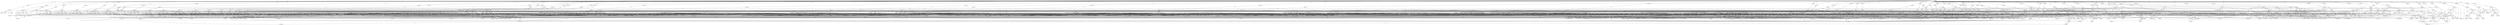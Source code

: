 digraph G {
  Line_0;
  Line_2;
  Line_3;
  Line_4;
  Line_4;
  Line_4;
  Line_5;
  Line_6;
  Line_6;
  Line_7;
  Line_7;
  Line_8;
  Line_8;
  Line_9;
  Line_9;
  Line_13;
  Line_14;
  Line_15;
  Line_15;
  Line_15;
  Line_16;
  Line_17;
  Line_17;
  Line_18;
  Line_18;
  Line_19;
  Line_19;
  Line_20;
  Line_20;
  Line_24;
  Line_25;
  Line_26;
  Line_26;
  Line_27;
  Line_28;
  Line_28;
  Line_28;
  Line_29;
  Line_30;
  Line_30;
  Line_30;
  Line_31;
  Line_32;
  Line_32;
  Line_33;
  Line_37;
  Line_38;
  Line_39;
  Line_39;
  Line_39;
  Line_40;
  Line_41;
  Line_41;
  Line_42;
  Line_42;
  Line_43;
  Line_43;
  Line_44;
  Line_44;
  Line_48;
  Line_49;
  Line_50;
  Line_50;
  Line_50;
  Line_51;
  Line_52;
  Line_52;
  Line_53;
  Line_53;
  Line_54;
  Line_54;
  Line_55;
  Line_55;
  Line_59;
  Line_60;
  Line_61;
  Line_61;
  Line_61;
  Line_62;
  Line_63;
  Line_63;
  Line_64;
  Line_64;
  Line_65;
  Line_65;
  Line_66;
  Line_66;
  Line_70;
  Line_71;
  Line_72;
  Line_72;
  Line_72;
  Line_73;
  Line_74;
  Line_74;
  Line_75;
  Line_75;
  Line_76;
  Line_76;
  Line_77;
  Line_77;
  Line_81;
  Line_82;
  Line_83;
  Line_83;
  Line_83;
  Line_84;
  Line_85;
  Line_85;
  Line_86;
  Line_86;
  Line_87;
  Line_87;
  Line_88;
  Line_88;
  Line_92;
  Line_93;
  Line_94;
  Line_94;
  Line_94;
  Line_95;
  Line_96;
  Line_96;
  Line_97;
  Line_97;
  Line_98;
  Line_98;
  Line_99;
  Line_99;
  Line_103;
  Line_104;
  Line_105;
  Line_105;
  Line_105;
  Line_106;
  Line_107;
  Line_107;
  Line_108;
  Line_108;
  Line_109;
  Line_109;
  Line_110;
  Line_110;
  Line_114;
  Line_115;
  Line_116;
  Line_116;
  Line_116;
  Line_117;
  Line_118;
  Line_118;
  Line_119;
  Line_119;
  Line_120;
  Line_120;
  Line_121;
  Line_121;
  Line_125;
  Line_126;
  Line_127;
  Line_127;
  Line_127;
  Line_128;
  Line_129;
  Line_129;
  Line_130;
  Line_130;
  Line_131;
  Line_131;
  Line_132;
  Line_132;
  Line_136;
  Line_137;
  Line_138;
  Line_138;
  Line_138;
  Line_139;
  Line_139;
  Line_139;
  Line_140;
  Line_140;
  Line_144;
  Line_145;
  Line_146;
  Line_146;
  Line_146;
  Line_147;
  Line_148;
  Line_148;
  Line_149;
  Line_149;
  Line_150;
  Line_150;
  Line_151;
  Line_151;
  Line_155;
  Line_156;
  Line_157;
  Line_157;
  Line_157;
  Line_158;
  Line_159;
  Line_159;
  Line_160;
  Line_160;
  Line_161;
  Line_161;
  Line_162;
  Line_162;
  Line_166;
  Line_167;
  Line_168;
  Line_168;
  Line_168;
  Line_169;
  Line_170;
  Line_170;
  Line_171;
  Line_171;
  Line_172;
  Line_172;
  Line_173;
  Line_173;
  Line_177;
  Line_178;
  Line_179;
  Line_179;
  Line_179;
  Line_180;
  Line_181;
  Line_181;
  Line_182;
  Line_182;
  Line_183;
  Line_183;
  Line_184;
  Line_184;
  Line_188;
  Line_189;
  Line_190;
  Line_190;
  Line_191;
  Line_191;
  Line_192;
  Line_192;
  Line_194;
  Line_195;
  Line_195;
  Line_196;
  Line_200;
  Line_201;
  Line_202;
  Line_202;
  Line_202;
  Line_203;
  Line_203;
  Line_203;
  Line_204;
  Line_204;
  Line_208;
  Line_209;
  Line_210;
  Line_210;
  Line_210;
  Line_211;
  Line_211;
  Line_211;
  Line_212;
  Line_212;
  Line_213;
  Line_213;
  Line_213;
  Line_214;
  Line_214;
  Line_214;
  Line_215;
  Line_215;
  Line_215;
  Line_216;
  Line_216;
  Line_216;
  Line_220;
  Line_221;
  Line_222;
  Line_222;
  Line_222;
  Line_223;
  Line_223;
  Line_223;
  Line_224;
  Line_224;
  Line_228;
  Line_229;
  Line_230;
  Line_230;
  Line_230;
  Line_231;
  Line_232;
  Line_232;
  Line_232;
  Line_234;
  Line_234;
  Line_235;
  Line_235;
  Line_236;
  Line_236;
  Line_240;
  Line_241;
  Line_242;
  Line_242;
  Line_242;
  Line_243;
  Line_244;
  Line_244;
  Line_245;
  Line_245;
  Line_246;
  Line_246;
  Line_247;
  Line_247;
  Line_251;
  Line_252;
  Line_253;
  Line_253;
  Line_253;
  Line_254;
  Line_255;
  Line_255;
  Line_256;
  Line_256;
  Line_257;
  Line_257;
  Line_258;
  Line_258;
  Line_262;
  Line_263;
  Line_264;
  Line_264;
  Line_264;
  Line_265;
  Line_266;
  Line_266;
  Line_266;
  Line_268;
  Line_268;
  Line_269;
  Line_269;
  Line_270;
  Line_270;
  Line_274;
  Line_275;
  Line_276;
  Line_276;
  Line_276;
  Line_277;
  Line_278;
  Line_278;
  Line_278;
  Line_280;
  Line_280;
  Line_281;
  Line_281;
  Line_282;
  Line_282;
  Line_286;
  Line_287;
  Line_288;
  Line_288;
  Line_288;
  Line_289;
  Line_290;
  Line_290;
  Line_291;
  Line_291;
  Line_292;
  Line_292;
  Line_293;
  Line_293;
  Line_297;
  Line_298;
  Line_299;
  Line_299;
  Line_299;
  Line_300;
  Line_301;
  Line_301;
  Line_302;
  Line_302;
  Line_303;
  Line_303;
  Line_304;
  Line_304;
  Line_308;
  Line_309;
  Line_310;
  Line_310;
  Line_310;
  Line_311;
  Line_312;
  Line_312;
  Line_313;
  Line_313;
  Line_314;
  Line_314;
  Line_315;
  Line_315;
  Line_319;
  Line_320;
  Line_321;
  Line_321;
  Line_321;
  Line_322;
  Line_322;
  Line_322;
  Line_323;
  Line_323;
  Line_327;
  Line_328;
  Line_329;
  Line_329;
  Line_329;
  Line_330;
  Line_330;
  Line_330;
  Line_331;
  Line_331;
  Line_335;
  Line_336;
  Line_337;
  Line_337;
  Line_337;
  Line_338;
  Line_338;
  Line_338;
  Line_339;
  Line_339;
  Line_343;
  Line_344;
  Line_345;
  Line_345;
  Line_345;
  Line_346;
  Line_346;
  Line_346;
  Line_347;
  Line_347;
  Line_348;
  Line_348;
  Line_349;
  Line_353;
  Line_354;
  Line_355;
  Line_355;
  Line_355;
  Line_356;
  Line_356;
  Line_356;
  Line_357;
  Line_357;
  Line_361;
  Line_362;
  Line_363;
  Line_363;
  Line_364;
  Line_364;
  Line_365;
  Line_365;
  Line_366;
  Line_366;
  Line_370;
  Line_371;
  Line_372;
  Line_372;
  Line_372;
  Line_373;
  Line_373;
  Line_373;
  Line_374;
  Line_374;
  Line_378;
  Line_379;
  Line_380;
  Line_380;
  Line_380;
  Line_381;
  Line_381;
  Line_381;
  Line_382;
  Line_382;
  Line_383;
  Line_383;
  Line_383;
  Line_384;
  Line_384;
  Line_384;
  Line_385;
  Line_385;
  Line_385;
  Line_386;
  Line_386;
  Line_386;
  Line_390;
  Line_391;
  Line_392;
  Line_392;
  Line_392;
  Line_393;
  Line_393;
  Line_393;
  Line_394;
  Line_394;
  Line_395;
  Line_395;
  Line_395;
  Line_396;
  Line_396;
  Line_396;
  Line_397;
  Line_397;
  Line_397;
  Line_398;
  Line_398;
  Line_398;
  Line_402;
  Line_403;
  Line_404;
  Line_404;
  Line_404;
  Line_405;
  Line_405;
  Line_405;
  Line_406;
  Line_406;
  Line_410;
  Line_411;
  Line_412;
  Line_412;
  Line_412;
  Line_413;
  Line_413;
  Line_413;
  Line_414;
  Line_414;
  Line_418;
  Line_419;
  Line_420;
  Line_420;
  Line_420;
  Line_421;
  Line_421;
  Line_421;
  Line_422;
  Line_422;
  Line_426;
  Line_427;
  Line_428;
  Line_428;
  Line_428;
  Line_429;
  Line_429;
  Line_429;
  Line_430;
  Line_430;
  Line_434;
  Line_435;
  Line_436;
  Line_436;
  Line_437;
  Line_437;
  Line_438;
  Line_438;
  Line_439;
  Line_439;
  Line_440;
  Line_440;
  Line_441;
  Line_441;
  Line_442;
  Line_442;
  Line_443;
  Line_447;
  Line_448;
  Line_449;
  Line_449;
  Line_449;
  Line_450;
  Line_451;
  Line_451;
  Line_452;
  Line_452;
  Line_456;
  Line_457;
  Line_458;
  Line_458;
  Line_458;
  Line_459;
  Line_460;
  Line_460;
  Line_461;
  Line_461;
  Line_462;
  Line_462;
  Line_466;
  Line_467;
  Line_468;
  Line_468;
  Line_468;
  Line_469;
  Line_470;
  Line_470;
  Line_471;
  Line_471;
  Line_472;
  Line_472;
  Line_476;
  Line_477;
  Line_478;
  Line_478;
  Line_478;
  Line_479;
  Line_480;
  Line_480;
  Line_481;
  Line_481;
  Line_482;
  Line_482;
  Line_486;
  Line_487;
  Line_488;
  Line_488;
  Line_488;
  Line_489;
  Line_490;
  Line_490;
  Line_490;
  Line_492;
  Line_492;
  Line_493;
  Line_493;
  Line_494;
  Line_494;
  Line_495;
  Line_499;
  Line_500;
  Line_501;
  Line_501;
  Line_501;
  Line_502;
  Line_503;
  Line_503;
  Line_503;
  Line_505;
  Line_505;
  Line_506;
  Line_506;
  Line_507;
  Line_507;
  Line_508;
  Line_512;
  Line_513;
  Line_514;
  Line_514;
  Line_514;
  Line_515;
  Line_516;
  Line_516;
  Line_517;
  Line_517;
  Line_521;
  Line_522;
  Line_523;
  Line_523;
  Line_523;
  Line_524;
  Line_525;
  Line_525;
  Line_526;
  Line_526;
  Line_527;
  Line_527;
  Line_531;
  Line_532;
  Line_533;
  Line_533;
  Line_533;
  Line_534;
  Line_535;
  Line_535;
  Line_536;
  Line_536;
  Line_537;
  Line_537;
  Line_541;
  Line_542;
  Line_543;
  Line_543;
  Line_543;
  Line_544;
  Line_545;
  Line_545;
  Line_546;
  Line_547;
  Line_551;
  Line_552;
  Line_553;
  Line_553;
  Line_553;
  Line_554;
  Line_555;
  Line_555;
  Line_555;
  Line_556;
  Line_556;
  Line_557;
  Line_557;
  Line_558;
  Line_562;
  Line_563;
  Line_564;
  Line_564;
  Line_564;
  Line_565;
  Line_566;
  Line_566;
  Line_567;
  Line_567;
  Line_568;
  Line_568;
  Line_572;
  Line_573;
  Line_574;
  Line_574;
  Line_574;
  Line_575;
  Line_576;
  Line_576;
  Line_577;
  Line_577;
  Line_578;
  Line_578;
  Line_582;
  Line_583;
  Line_584;
  Line_584;
  Line_584;
  Line_585;
  Line_586;
  Line_586;
  Line_587;
  Line_587;
  Line_588;
  Line_588;
  Line_592;
  Line_593;
  Line_594;
  Line_594;
  Line_594;
  Line_595;
  Line_596;
  Line_596;
  Line_597;
  Line_597;
  Line_598;
  Line_598;
  Line_602;
  Line_603;
  Line_604;
  Line_604;
  Line_604;
  Line_605;
  Line_606;
  Line_606;
  Line_607;
  Line_607;
  Line_608;
  Line_608;
  Line_612;
  Line_613;
  Line_614;
  Line_614;
  Line_614;
  Line_615;
  Line_616;
  Line_616;
  Line_617;
  Line_617;
  Line_618;
  Line_618;
  Line_622;
  Line_623;
  Line_624;
  Line_624;
  Line_624;
  Line_625;
  Line_626;
  Line_626;
  Line_627;
  Line_627;
  Line_628;
  Line_628;
  Line_632;
  Line_633;
  Line_634;
  Line_634;
  Line_635;
  Line_635;
  Line_636;
  Line_636;
  Line_637;
  Line_637;
  Line_638;
  Line_638;
  Line_639;
  Line_643;
  Line_644;
  Line_645;
  Line_645;
  Line_646;
  Line_646;
  Line_647;
  Line_647;
  Line_648;
  Line_648;
  Line_650;
  Line_650;
  Line_652;
  Line_656;
  Line_657;
  Line_658;
  Line_658;
  Line_660;
  Line_661;
  Line_662;
  Line_662;
  Line_663;
  Line_663;
  Line_663;
  Line_664;
  Line_665;
  Line_666;
  Line_667;
  Line_668;
  Line_672;
  Line_673;
  Line_674;
  Line_674;
  Line_675;
  Line_675;
  Line_676;
  Line_676;
  Line_677;
  Line_677;
  Line_678;
  Line_678;
  Line_679;
  Line_683;
  Line_684;
  Line_685;
  Line_685;
  Line_686;
  Line_686;
  Line_687;
  Line_687;
  Line_688;
  Line_689;
  Line_689;
  Line_690;
  Line_694;
  Line_695;
  Line_696;
  Line_696;
  Line_697;
  Line_697;
  Line_698;
  Line_698;
  Line_699;
  Line_699;
  Line_700;
  Line_700;
  Line_702;
  Line_706;
  Line_707;
  Line_708;
  Line_709;
  Line_709;
  Line_710;
  Line_710;
  Line_711;
  Line_712;
  Line_712;
  Line_716;
  Line_717;
  Line_718;
  Line_718;
  Line_719;
  Line_719;
  Line_720;
  Line_720;
  Line_721;
  Line_722;
  Line_722;
  Line_726;
  Line_727;
  Line_728;
  Line_728;
  Line_729;
  Line_729;
  Line_730;
  Line_730;
  Line_731;
  Line_731;
  Line_732;
  Line_732;
  Line_733;
  Line_737;
  Line_738;
  Line_739;
  Line_739;
  Line_741;
  Line_741;
  Line_742;
  Line_742;
  Line_743;
  Line_743;
  Line_744;
  Line_744;
  Line_745;
  Line_749;
  Line_750;
  Line_751;
  Line_751;
  Line_752;
  Line_753;
  Line_753;
  Line_754;
  Line_754;
  Line_755;
  Line_755;
  Line_756;
  Line_756;
  Line_756;
  Line_761;
  Line_762;
  Line_763;
  Line_763;
  Line_764;
  Line_764;
  Line_765;
  Line_765;
  Line_767;
  Line_768;
  Line_768;
  Line_769;
  Line_773;
  Line_774;
  Line_775;
  Line_775;
  Line_776;
  Line_776;
  Line_777;
  Line_777;
  Line_778;
  Line_779;
  Line_779;
  Line_780;
  Line_784;
  Line_785;
  Line_786;
  Line_786;
  Line_788;
  Line_788;
  Line_789;
  Line_790;
  Line_790;
  Line_791;
  Line_792;
  Line_792;
  Line_796;
  Line_797;
  Line_798;
  Line_798;
  Line_799;
  Line_799;
  Line_800;
  Line_800;
  Line_801;
  Line_801;
  Line_802;
  Line_802;
  Line_803;
  Line_803;
  Line_804;
  Line_808;
  Line_809;
  Line_810;
  Line_810;
  Line_811;
  Line_811;
  Line_812;
  Line_812;
  Line_813;
  Line_813;
  Line_814;
  Line_814;
  Line_818;
  Line_819;
  Line_820;
  Line_822;
  Line_822;
  Line_823;
  Line_823;
  Line_824;
  Line_825;
  Line_825;
  Line_829;
  Line_830;
  Line_831;
  Line_831;
  Line_832;
  Line_832;
  Line_833;
  Line_833;
  Line_834;
  Line_834;
  Line_835;
  Line_835;
  Line_839;
  Line_840;
  Line_841;
  Line_841;
  Line_841;
  Line_842;
  Line_842;
  Line_843;
  Line_843;
  Line_844;
  Line_844;
  Line_847;
  Line_851;
  Line_852;
  Line_853;
  Line_853;
  Line_854;
  Line_854;
  Line_854;
  Line_855;
  Line_856;
  Line_856;
  Line_856;
  Line_857;
  Line_858;
  Line_862;
  Line_863;
  Line_864;
  Line_865;
  Line_865;
  Line_866;
  Line_866;
  Line_867;
  Line_867;
  Line_873;
  Line_874;
  Line_875;
  Line_875;
  Line_875;
  Line_876;
  Line_876;
  Line_877;
  Line_878;
  Line_878;
  Line_879;
  Line_879;
  Line_880;
  Line_880;
  Line_881;
  Line_881;
  Line_881;
  Line_886;
  Line_887;
  Line_888;
  Line_888;
  Line_889;
  Line_889;
  Line_893;
  Line_894;
  Line_895;
  Line_895;
  Line_896;
  Line_896;
  Line_900;
  Line_901;
  Line_902;
  Line_902;
  Line_902;
  Line_903;
  Line_903;
  Line_907;
  Line_908;
  Line_909;
  Line_909;
  Line_910;
  Line_910;
  Line_910;
  Line_914;
  Line_915;
  Line_916;
  Line_916;
  Line_916;
  Line_917;
  Line_918;
  Line_918;
  Line_922;
  Line_923;
  Line_924;
  Line_924;
  Line_924;
  Line_925;
  Line_926;
  Line_926;
  Line_931;
  Line_932;
  Line_933;
  Line_933;
  Line_933;
  Line_934;
  Line_934;
  Line_935;
  Line_936;
  Line_936;
  Line_937;
  Line_938;
  Line_0 -> Line_2 [ label="CD" ];
  Line_2 -> Line_3 [ label="CD" ];
  Line_3 -> Line_4 [ label="CD" ];
  Line_4 -> Line_4 [ label="CD" ];
  Line_3 -> Line_5 [ label="CD" ];
  Line_4 -> Line_5 [ label="FD" ];
  Line_3 -> Line_6 [ label="CD" ];
  Line_4 -> Line_6 [ label="FD" ];
  Line_3 -> Line_7 [ label="CD" ];
  Line_3 -> Line_8 [ label="CD" ];
  Line_3 -> Line_9 [ label="CD" ];
  Line_0 -> Line_13 [ label="CD" ];
  Line_13 -> Line_14 [ label="CD" ];
  Line_14 -> Line_15 [ label="CD" ];
  Line_15 -> Line_15 [ label="CD" ];
  Line_14 -> Line_16 [ label="CD" ];
  Line_15 -> Line_16 [ label="FD" ];
  Line_14 -> Line_17 [ label="CD" ];
  Line_15 -> Line_17 [ label="FD" ];
  Line_14 -> Line_18 [ label="CD" ];
  Line_14 -> Line_19 [ label="CD" ];
  Line_14 -> Line_20 [ label="CD" ];
  Line_0 -> Line_24 [ label="CD" ];
  Line_24 -> Line_25 [ label="CD" ];
  Line_25 -> Line_26 [ label="CD" ];
  Line_26 -> Line_26 [ label="CD" ];
  Line_25 -> Line_27 [ label="CD" ];
  Line_26 -> Line_27 [ label="FD" ];
  Line_15 -> Line_27 [ label="FD" ];
  Line_4 -> Line_27 [ label="FD" ];
  Line_25 -> Line_28 [ label="CD" ];
  Line_28 -> Line_28 [ label="CD" ];
  Line_26 -> Line_28 [ label="FD" ];
  Line_25 -> Line_29 [ label="CD" ];
  Line_28 -> Line_29 [ label="FD" ];
  Line_25 -> Line_30 [ label="CD" ];
  Line_30 -> Line_30 [ label="CD" ];
  Line_25 -> Line_31 [ label="CD" ];
  Line_30 -> Line_31 [ label="FD" ];
  Line_25 -> Line_32 [ label="CD" ];
  Line_30 -> Line_32 [ label="FD" ];
  Line_25 -> Line_33 [ label="CD" ];
  Line_26 -> Line_33 [ label="FD" ];
  Line_15 -> Line_33 [ label="FD" ];
  Line_4 -> Line_33 [ label="FD" ];
  Line_0 -> Line_37 [ label="CD" ];
  Line_37 -> Line_38 [ label="CD" ];
  Line_38 -> Line_39 [ label="CD" ];
  Line_39 -> Line_39 [ label="CD" ];
  Line_38 -> Line_40 [ label="CD" ];
  Line_39 -> Line_40 [ label="FD" ];
  Line_26 -> Line_40 [ label="FD" ];
  Line_38 -> Line_41 [ label="CD" ];
  Line_39 -> Line_41 [ label="FD" ];
  Line_38 -> Line_42 [ label="CD" ];
  Line_38 -> Line_43 [ label="CD" ];
  Line_30 -> Line_43 [ label="FD" ];
  Line_38 -> Line_44 [ label="CD" ];
  Line_0 -> Line_48 [ label="CD" ];
  Line_48 -> Line_49 [ label="CD" ];
  Line_49 -> Line_50 [ label="CD" ];
  Line_50 -> Line_50 [ label="CD" ];
  Line_49 -> Line_51 [ label="CD" ];
  Line_50 -> Line_51 [ label="FD" ];
  Line_49 -> Line_52 [ label="CD" ];
  Line_50 -> Line_52 [ label="FD" ];
  Line_49 -> Line_53 [ label="CD" ];
  Line_49 -> Line_54 [ label="CD" ];
  Line_49 -> Line_55 [ label="CD" ];
  Line_0 -> Line_59 [ label="CD" ];
  Line_59 -> Line_60 [ label="CD" ];
  Line_60 -> Line_61 [ label="CD" ];
  Line_61 -> Line_61 [ label="CD" ];
  Line_60 -> Line_62 [ label="CD" ];
  Line_61 -> Line_62 [ label="FD" ];
  Line_60 -> Line_63 [ label="CD" ];
  Line_61 -> Line_63 [ label="FD" ];
  Line_60 -> Line_64 [ label="CD" ];
  Line_60 -> Line_65 [ label="CD" ];
  Line_60 -> Line_66 [ label="CD" ];
  Line_0 -> Line_70 [ label="CD" ];
  Line_70 -> Line_71 [ label="CD" ];
  Line_71 -> Line_72 [ label="CD" ];
  Line_72 -> Line_72 [ label="CD" ];
  Line_71 -> Line_73 [ label="CD" ];
  Line_72 -> Line_73 [ label="FD" ];
  Line_71 -> Line_74 [ label="CD" ];
  Line_72 -> Line_74 [ label="FD" ];
  Line_71 -> Line_75 [ label="CD" ];
  Line_71 -> Line_76 [ label="CD" ];
  Line_71 -> Line_77 [ label="CD" ];
  Line_0 -> Line_81 [ label="CD" ];
  Line_81 -> Line_82 [ label="CD" ];
  Line_82 -> Line_83 [ label="CD" ];
  Line_83 -> Line_83 [ label="CD" ];
  Line_82 -> Line_84 [ label="CD" ];
  Line_83 -> Line_84 [ label="FD" ];
  Line_82 -> Line_85 [ label="CD" ];
  Line_83 -> Line_85 [ label="FD" ];
  Line_82 -> Line_86 [ label="CD" ];
  Line_82 -> Line_87 [ label="CD" ];
  Line_82 -> Line_88 [ label="CD" ];
  Line_0 -> Line_92 [ label="CD" ];
  Line_92 -> Line_93 [ label="CD" ];
  Line_93 -> Line_94 [ label="CD" ];
  Line_94 -> Line_94 [ label="CD" ];
  Line_93 -> Line_95 [ label="CD" ];
  Line_94 -> Line_95 [ label="FD" ];
  Line_93 -> Line_96 [ label="CD" ];
  Line_94 -> Line_96 [ label="FD" ];
  Line_93 -> Line_97 [ label="CD" ];
  Line_93 -> Line_98 [ label="CD" ];
  Line_93 -> Line_99 [ label="CD" ];
  Line_0 -> Line_103 [ label="CD" ];
  Line_103 -> Line_104 [ label="CD" ];
  Line_104 -> Line_105 [ label="CD" ];
  Line_105 -> Line_105 [ label="CD" ];
  Line_104 -> Line_106 [ label="CD" ];
  Line_105 -> Line_106 [ label="FD" ];
  Line_104 -> Line_107 [ label="CD" ];
  Line_105 -> Line_107 [ label="FD" ];
  Line_104 -> Line_108 [ label="CD" ];
  Line_104 -> Line_109 [ label="CD" ];
  Line_104 -> Line_110 [ label="CD" ];
  Line_0 -> Line_114 [ label="CD" ];
  Line_114 -> Line_115 [ label="CD" ];
  Line_115 -> Line_116 [ label="CD" ];
  Line_116 -> Line_116 [ label="CD" ];
  Line_115 -> Line_117 [ label="CD" ];
  Line_116 -> Line_117 [ label="FD" ];
  Line_115 -> Line_118 [ label="CD" ];
  Line_116 -> Line_118 [ label="FD" ];
  Line_115 -> Line_119 [ label="CD" ];
  Line_115 -> Line_120 [ label="CD" ];
  Line_115 -> Line_121 [ label="CD" ];
  Line_0 -> Line_125 [ label="CD" ];
  Line_125 -> Line_126 [ label="CD" ];
  Line_126 -> Line_127 [ label="CD" ];
  Line_127 -> Line_127 [ label="CD" ];
  Line_126 -> Line_128 [ label="CD" ];
  Line_127 -> Line_128 [ label="FD" ];
  Line_126 -> Line_129 [ label="CD" ];
  Line_127 -> Line_129 [ label="FD" ];
  Line_126 -> Line_130 [ label="CD" ];
  Line_126 -> Line_131 [ label="CD" ];
  Line_126 -> Line_132 [ label="CD" ];
  Line_0 -> Line_136 [ label="CD" ];
  Line_136 -> Line_137 [ label="CD" ];
  Line_137 -> Line_138 [ label="CD" ];
  Line_138 -> Line_138 [ label="CD" ];
  Line_137 -> Line_139 [ label="CD" ];
  Line_139 -> Line_139 [ label="CD" ];
  Line_138 -> Line_139 [ label="FD" ];
  Line_137 -> Line_140 [ label="CD" ];
  Line_139 -> Line_140 [ label="FD" ];
  Line_0 -> Line_144 [ label="CD" ];
  Line_144 -> Line_145 [ label="CD" ];
  Line_145 -> Line_146 [ label="CD" ];
  Line_146 -> Line_146 [ label="CD" ];
  Line_145 -> Line_147 [ label="CD" ];
  Line_146 -> Line_147 [ label="FD" ];
  Line_138 -> Line_147 [ label="FD" ];
  Line_127 -> Line_147 [ label="FD" ];
  Line_116 -> Line_147 [ label="FD" ];
  Line_105 -> Line_147 [ label="FD" ];
  Line_94 -> Line_147 [ label="FD" ];
  Line_83 -> Line_147 [ label="FD" ];
  Line_72 -> Line_147 [ label="FD" ];
  Line_61 -> Line_147 [ label="FD" ];
  Line_50 -> Line_147 [ label="FD" ];
  Line_39 -> Line_147 [ label="FD" ];
  Line_26 -> Line_147 [ label="FD" ];
  Line_15 -> Line_147 [ label="FD" ];
  Line_4 -> Line_147 [ label="FD" ];
  Line_145 -> Line_148 [ label="CD" ];
  Line_146 -> Line_148 [ label="FD" ];
  Line_145 -> Line_149 [ label="CD" ];
  Line_145 -> Line_150 [ label="CD" ];
  Line_139 -> Line_150 [ label="FD" ];
  Line_145 -> Line_151 [ label="CD" ];
  Line_0 -> Line_155 [ label="CD" ];
  Line_155 -> Line_156 [ label="CD" ];
  Line_156 -> Line_157 [ label="CD" ];
  Line_157 -> Line_157 [ label="CD" ];
  Line_156 -> Line_158 [ label="CD" ];
  Line_157 -> Line_158 [ label="FD" ];
  Line_146 -> Line_158 [ label="FD" ];
  Line_138 -> Line_158 [ label="FD" ];
  Line_156 -> Line_159 [ label="CD" ];
  Line_157 -> Line_159 [ label="FD" ];
  Line_156 -> Line_160 [ label="CD" ];
  Line_156 -> Line_161 [ label="CD" ];
  Line_156 -> Line_162 [ label="CD" ];
  Line_0 -> Line_166 [ label="CD" ];
  Line_166 -> Line_167 [ label="CD" ];
  Line_167 -> Line_168 [ label="CD" ];
  Line_168 -> Line_168 [ label="CD" ];
  Line_167 -> Line_169 [ label="CD" ];
  Line_168 -> Line_169 [ label="FD" ];
  Line_167 -> Line_170 [ label="CD" ];
  Line_168 -> Line_170 [ label="FD" ];
  Line_167 -> Line_171 [ label="CD" ];
  Line_167 -> Line_172 [ label="CD" ];
  Line_167 -> Line_173 [ label="CD" ];
  Line_0 -> Line_177 [ label="CD" ];
  Line_177 -> Line_178 [ label="CD" ];
  Line_178 -> Line_179 [ label="CD" ];
  Line_179 -> Line_179 [ label="CD" ];
  Line_178 -> Line_180 [ label="CD" ];
  Line_179 -> Line_180 [ label="FD" ];
  Line_178 -> Line_181 [ label="CD" ];
  Line_179 -> Line_181 [ label="FD" ];
  Line_178 -> Line_182 [ label="CD" ];
  Line_178 -> Line_183 [ label="CD" ];
  Line_178 -> Line_184 [ label="CD" ];
  Line_0 -> Line_188 [ label="CD" ];
  Line_188 -> Line_189 [ label="CD" ];
  Line_189 -> Line_190 [ label="CD" ];
  Line_190 -> Line_190 [ label="CD" ];
  Line_189 -> Line_191 [ label="CD" ];
  Line_191 -> Line_191 [ label="CD" ];
  Line_190 -> Line_191 [ label="FD" ];
  Line_189 -> Line_192 [ label="CD" ];
  Line_191 -> Line_192 [ label="FD" ];
  Line_189 -> Line_194 [ label="CD" ];
  Line_189 -> Line_195 [ label="CD" ];
  Line_139 -> Line_195 [ label="FD" ];
  Line_30 -> Line_195 [ label="FD" ];
  Line_189 -> Line_196 [ label="CD" ];
  Line_191 -> Line_196 [ label="FD" ];
  Line_179 -> Line_196 [ label="FD" ];
  Line_168 -> Line_196 [ label="FD" ];
  Line_157 -> Line_196 [ label="FD" ];
  Line_146 -> Line_196 [ label="FD" ];
  Line_138 -> Line_196 [ label="FD" ];
  Line_127 -> Line_196 [ label="FD" ];
  Line_116 -> Line_196 [ label="FD" ];
  Line_105 -> Line_196 [ label="FD" ];
  Line_94 -> Line_196 [ label="FD" ];
  Line_83 -> Line_196 [ label="FD" ];
  Line_72 -> Line_196 [ label="FD" ];
  Line_61 -> Line_196 [ label="FD" ];
  Line_50 -> Line_196 [ label="FD" ];
  Line_39 -> Line_196 [ label="FD" ];
  Line_0 -> Line_200 [ label="CD" ];
  Line_200 -> Line_201 [ label="CD" ];
  Line_201 -> Line_202 [ label="CD" ];
  Line_202 -> Line_202 [ label="CD" ];
  Line_201 -> Line_203 [ label="CD" ];
  Line_203 -> Line_203 [ label="CD" ];
  Line_202 -> Line_203 [ label="FD" ];
  Line_201 -> Line_204 [ label="CD" ];
  Line_203 -> Line_204 [ label="FD" ];
  Line_0 -> Line_208 [ label="CD" ];
  Line_208 -> Line_209 [ label="CD" ];
  Line_209 -> Line_210 [ label="CD" ];
  Line_210 -> Line_210 [ label="CD" ];
  Line_209 -> Line_211 [ label="CD" ];
  Line_211 -> Line_211 [ label="CD" ];
  Line_210 -> Line_211 [ label="FD" ];
  Line_209 -> Line_212 [ label="CD" ];
  Line_211 -> Line_212 [ label="FD" ];
  Line_209 -> Line_213 [ label="CD" ];
  Line_211 -> Line_213 [ label="FD" ];
  Line_203 -> Line_213 [ label="FD" ];
  Line_139 -> Line_213 [ label="FD" ];
  Line_30 -> Line_213 [ label="FD" ];
  Line_209 -> Line_214 [ label="CD" ];
  Line_211 -> Line_214 [ label="FD" ];
  Line_203 -> Line_214 [ label="FD" ];
  Line_139 -> Line_214 [ label="FD" ];
  Line_30 -> Line_214 [ label="FD" ];
  Line_209 -> Line_215 [ label="CD" ];
  Line_211 -> Line_215 [ label="FD" ];
  Line_203 -> Line_215 [ label="FD" ];
  Line_139 -> Line_215 [ label="FD" ];
  Line_30 -> Line_215 [ label="FD" ];
  Line_209 -> Line_216 [ label="CD" ];
  Line_211 -> Line_216 [ label="FD" ];
  Line_203 -> Line_216 [ label="FD" ];
  Line_139 -> Line_216 [ label="FD" ];
  Line_30 -> Line_216 [ label="FD" ];
  Line_0 -> Line_220 [ label="CD" ];
  Line_220 -> Line_221 [ label="CD" ];
  Line_221 -> Line_222 [ label="CD" ];
  Line_222 -> Line_222 [ label="CD" ];
  Line_221 -> Line_223 [ label="CD" ];
  Line_223 -> Line_223 [ label="CD" ];
  Line_222 -> Line_223 [ label="FD" ];
  Line_221 -> Line_224 [ label="CD" ];
  Line_223 -> Line_224 [ label="FD" ];
  Line_0 -> Line_228 [ label="CD" ];
  Line_228 -> Line_229 [ label="CD" ];
  Line_229 -> Line_230 [ label="CD" ];
  Line_230 -> Line_230 [ label="CD" ];
  Line_229 -> Line_231 [ label="CD" ];
  Line_230 -> Line_231 [ label="FD" ];
  Line_222 -> Line_231 [ label="FD" ];
  Line_210 -> Line_231 [ label="FD" ];
  Line_202 -> Line_231 [ label="FD" ];
  Line_191 -> Line_231 [ label="FD" ];
  Line_179 -> Line_231 [ label="FD" ];
  Line_168 -> Line_231 [ label="FD" ];
  Line_157 -> Line_231 [ label="FD" ];
  Line_146 -> Line_231 [ label="FD" ];
  Line_138 -> Line_231 [ label="FD" ];
  Line_127 -> Line_231 [ label="FD" ];
  Line_116 -> Line_231 [ label="FD" ];
  Line_105 -> Line_231 [ label="FD" ];
  Line_94 -> Line_231 [ label="FD" ];
  Line_83 -> Line_231 [ label="FD" ];
  Line_72 -> Line_231 [ label="FD" ];
  Line_61 -> Line_231 [ label="FD" ];
  Line_50 -> Line_231 [ label="FD" ];
  Line_39 -> Line_231 [ label="FD" ];
  Line_26 -> Line_231 [ label="FD" ];
  Line_15 -> Line_231 [ label="FD" ];
  Line_4 -> Line_231 [ label="FD" ];
  Line_229 -> Line_232 [ label="CD" ];
  Line_232 -> Line_232 [ label="CD" ];
  Line_230 -> Line_232 [ label="FD" ];
  Line_229 -> Line_234 [ label="CD" ];
  Line_232 -> Line_234 [ label="FD" ];
  Line_229 -> Line_235 [ label="CD" ];
  Line_232 -> Line_235 [ label="FD" ];
  Line_223 -> Line_235 [ label="FD" ];
  Line_211 -> Line_235 [ label="FD" ];
  Line_203 -> Line_235 [ label="FD" ];
  Line_139 -> Line_235 [ label="FD" ];
  Line_229 -> Line_236 [ label="CD" ];
  Line_0 -> Line_240 [ label="CD" ];
  Line_240 -> Line_241 [ label="CD" ];
  Line_241 -> Line_242 [ label="CD" ];
  Line_242 -> Line_242 [ label="CD" ];
  Line_241 -> Line_243 [ label="CD" ];
  Line_242 -> Line_243 [ label="FD" ];
  Line_230 -> Line_243 [ label="FD" ];
  Line_222 -> Line_243 [ label="FD" ];
  Line_210 -> Line_243 [ label="FD" ];
  Line_202 -> Line_243 [ label="FD" ];
  Line_191 -> Line_243 [ label="FD" ];
  Line_241 -> Line_244 [ label="CD" ];
  Line_242 -> Line_244 [ label="FD" ];
  Line_241 -> Line_245 [ label="CD" ];
  Line_241 -> Line_246 [ label="CD" ];
  Line_232 -> Line_246 [ label="FD" ];
  Line_223 -> Line_246 [ label="FD" ];
  Line_211 -> Line_246 [ label="FD" ];
  Line_203 -> Line_246 [ label="FD" ];
  Line_241 -> Line_247 [ label="CD" ];
  Line_0 -> Line_251 [ label="CD" ];
  Line_251 -> Line_252 [ label="CD" ];
  Line_252 -> Line_253 [ label="CD" ];
  Line_253 -> Line_253 [ label="CD" ];
  Line_252 -> Line_254 [ label="CD" ];
  Line_253 -> Line_254 [ label="FD" ];
  Line_252 -> Line_255 [ label="CD" ];
  Line_253 -> Line_255 [ label="FD" ];
  Line_252 -> Line_256 [ label="CD" ];
  Line_252 -> Line_257 [ label="CD" ];
  Line_252 -> Line_258 [ label="CD" ];
  Line_0 -> Line_262 [ label="CD" ];
  Line_262 -> Line_263 [ label="CD" ];
  Line_263 -> Line_264 [ label="CD" ];
  Line_264 -> Line_264 [ label="CD" ];
  Line_263 -> Line_265 [ label="CD" ];
  Line_264 -> Line_265 [ label="FD" ];
  Line_253 -> Line_265 [ label="FD" ];
  Line_242 -> Line_265 [ label="FD" ];
  Line_263 -> Line_266 [ label="CD" ];
  Line_266 -> Line_266 [ label="CD" ];
  Line_264 -> Line_266 [ label="FD" ];
  Line_263 -> Line_268 [ label="CD" ];
  Line_266 -> Line_268 [ label="FD" ];
  Line_263 -> Line_269 [ label="CD" ];
  Line_266 -> Line_269 [ label="FD" ];
  Line_263 -> Line_270 [ label="CD" ];
  Line_0 -> Line_274 [ label="CD" ];
  Line_274 -> Line_275 [ label="CD" ];
  Line_275 -> Line_276 [ label="CD" ];
  Line_276 -> Line_276 [ label="CD" ];
  Line_275 -> Line_277 [ label="CD" ];
  Line_276 -> Line_277 [ label="FD" ];
  Line_264 -> Line_277 [ label="FD" ];
  Line_253 -> Line_277 [ label="FD" ];
  Line_242 -> Line_277 [ label="FD" ];
  Line_230 -> Line_277 [ label="FD" ];
  Line_222 -> Line_277 [ label="FD" ];
  Line_210 -> Line_277 [ label="FD" ];
  Line_202 -> Line_277 [ label="FD" ];
  Line_191 -> Line_277 [ label="FD" ];
  Line_179 -> Line_277 [ label="FD" ];
  Line_168 -> Line_277 [ label="FD" ];
  Line_157 -> Line_277 [ label="FD" ];
  Line_146 -> Line_277 [ label="FD" ];
  Line_138 -> Line_277 [ label="FD" ];
  Line_127 -> Line_277 [ label="FD" ];
  Line_116 -> Line_277 [ label="FD" ];
  Line_105 -> Line_277 [ label="FD" ];
  Line_94 -> Line_277 [ label="FD" ];
  Line_83 -> Line_277 [ label="FD" ];
  Line_72 -> Line_277 [ label="FD" ];
  Line_61 -> Line_277 [ label="FD" ];
  Line_50 -> Line_277 [ label="FD" ];
  Line_39 -> Line_277 [ label="FD" ];
  Line_26 -> Line_277 [ label="FD" ];
  Line_15 -> Line_277 [ label="FD" ];
  Line_4 -> Line_277 [ label="FD" ];
  Line_275 -> Line_278 [ label="CD" ];
  Line_278 -> Line_278 [ label="CD" ];
  Line_276 -> Line_278 [ label="FD" ];
  Line_275 -> Line_280 [ label="CD" ];
  Line_278 -> Line_280 [ label="FD" ];
  Line_275 -> Line_281 [ label="CD" ];
  Line_278 -> Line_281 [ label="FD" ];
  Line_275 -> Line_282 [ label="CD" ];
  Line_0 -> Line_286 [ label="CD" ];
  Line_286 -> Line_287 [ label="CD" ];
  Line_287 -> Line_288 [ label="CD" ];
  Line_288 -> Line_288 [ label="CD" ];
  Line_287 -> Line_289 [ label="CD" ];
  Line_288 -> Line_289 [ label="FD" ];
  Line_276 -> Line_289 [ label="FD" ];
  Line_264 -> Line_289 [ label="FD" ];
  Line_287 -> Line_290 [ label="CD" ];
  Line_288 -> Line_290 [ label="FD" ];
  Line_287 -> Line_291 [ label="CD" ];
  Line_287 -> Line_292 [ label="CD" ];
  Line_287 -> Line_293 [ label="CD" ];
  Line_0 -> Line_297 [ label="CD" ];
  Line_297 -> Line_298 [ label="CD" ];
  Line_298 -> Line_299 [ label="CD" ];
  Line_299 -> Line_299 [ label="CD" ];
  Line_298 -> Line_300 [ label="CD" ];
  Line_299 -> Line_300 [ label="FD" ];
  Line_298 -> Line_301 [ label="CD" ];
  Line_299 -> Line_301 [ label="FD" ];
  Line_298 -> Line_302 [ label="CD" ];
  Line_298 -> Line_303 [ label="CD" ];
  Line_298 -> Line_304 [ label="CD" ];
  Line_0 -> Line_308 [ label="CD" ];
  Line_308 -> Line_309 [ label="CD" ];
  Line_309 -> Line_310 [ label="CD" ];
  Line_310 -> Line_310 [ label="CD" ];
  Line_309 -> Line_311 [ label="CD" ];
  Line_310 -> Line_311 [ label="FD" ];
  Line_309 -> Line_312 [ label="CD" ];
  Line_310 -> Line_312 [ label="FD" ];
  Line_309 -> Line_313 [ label="CD" ];
  Line_309 -> Line_314 [ label="CD" ];
  Line_309 -> Line_315 [ label="CD" ];
  Line_0 -> Line_319 [ label="CD" ];
  Line_319 -> Line_320 [ label="CD" ];
  Line_320 -> Line_321 [ label="CD" ];
  Line_321 -> Line_321 [ label="CD" ];
  Line_320 -> Line_322 [ label="CD" ];
  Line_322 -> Line_322 [ label="CD" ];
  Line_321 -> Line_322 [ label="FD" ];
  Line_320 -> Line_323 [ label="CD" ];
  Line_322 -> Line_323 [ label="FD" ];
  Line_0 -> Line_327 [ label="CD" ];
  Line_327 -> Line_328 [ label="CD" ];
  Line_328 -> Line_329 [ label="CD" ];
  Line_329 -> Line_329 [ label="CD" ];
  Line_328 -> Line_330 [ label="CD" ];
  Line_330 -> Line_330 [ label="CD" ];
  Line_329 -> Line_330 [ label="FD" ];
  Line_328 -> Line_331 [ label="CD" ];
  Line_330 -> Line_331 [ label="FD" ];
  Line_0 -> Line_335 [ label="CD" ];
  Line_335 -> Line_336 [ label="CD" ];
  Line_336 -> Line_337 [ label="CD" ];
  Line_337 -> Line_337 [ label="CD" ];
  Line_336 -> Line_338 [ label="CD" ];
  Line_338 -> Line_338 [ label="CD" ];
  Line_337 -> Line_338 [ label="FD" ];
  Line_336 -> Line_339 [ label="CD" ];
  Line_338 -> Line_339 [ label="FD" ];
  Line_0 -> Line_343 [ label="CD" ];
  Line_343 -> Line_344 [ label="CD" ];
  Line_344 -> Line_345 [ label="CD" ];
  Line_345 -> Line_345 [ label="CD" ];
  Line_344 -> Line_346 [ label="CD" ];
  Line_346 -> Line_346 [ label="CD" ];
  Line_345 -> Line_346 [ label="FD" ];
  Line_344 -> Line_347 [ label="CD" ];
  Line_346 -> Line_347 [ label="FD" ];
  Line_344 -> Line_348 [ label="CD" ];
  Line_346 -> Line_348 [ label="FD" ];
  Line_338 -> Line_348 [ label="FD" ];
  Line_330 -> Line_348 [ label="FD" ];
  Line_322 -> Line_348 [ label="FD" ];
  Line_278 -> Line_348 [ label="FD" ];
  Line_266 -> Line_348 [ label="FD" ];
  Line_232 -> Line_348 [ label="FD" ];
  Line_223 -> Line_348 [ label="FD" ];
  Line_211 -> Line_348 [ label="FD" ];
  Line_203 -> Line_348 [ label="FD" ];
  Line_139 -> Line_348 [ label="FD" ];
  Line_30 -> Line_348 [ label="FD" ];
  Line_344 -> Line_349 [ label="CD" ];
  Line_345 -> Line_349 [ label="FD" ];
  Line_337 -> Line_349 [ label="FD" ];
  Line_329 -> Line_349 [ label="FD" ];
  Line_321 -> Line_349 [ label="FD" ];
  Line_310 -> Line_349 [ label="FD" ];
  Line_299 -> Line_349 [ label="FD" ];
  Line_288 -> Line_349 [ label="FD" ];
  Line_276 -> Line_349 [ label="FD" ];
  Line_264 -> Line_349 [ label="FD" ];
  Line_253 -> Line_349 [ label="FD" ];
  Line_242 -> Line_349 [ label="FD" ];
  Line_230 -> Line_349 [ label="FD" ];
  Line_222 -> Line_349 [ label="FD" ];
  Line_210 -> Line_349 [ label="FD" ];
  Line_202 -> Line_349 [ label="FD" ];
  Line_0 -> Line_353 [ label="CD" ];
  Line_353 -> Line_354 [ label="CD" ];
  Line_354 -> Line_355 [ label="CD" ];
  Line_355 -> Line_355 [ label="CD" ];
  Line_354 -> Line_356 [ label="CD" ];
  Line_356 -> Line_356 [ label="CD" ];
  Line_355 -> Line_356 [ label="FD" ];
  Line_354 -> Line_357 [ label="CD" ];
  Line_356 -> Line_357 [ label="FD" ];
  Line_0 -> Line_361 [ label="CD" ];
  Line_361 -> Line_362 [ label="CD" ];
  Line_362 -> Line_363 [ label="CD" ];
  Line_362 -> Line_364 [ label="CD" ];
  Line_362 -> Line_365 [ label="CD" ];
  Line_362 -> Line_366 [ label="CD" ];
  Line_356 -> Line_366 [ label="FD" ];
  Line_346 -> Line_366 [ label="FD" ];
  Line_338 -> Line_366 [ label="FD" ];
  Line_330 -> Line_366 [ label="FD" ];
  Line_322 -> Line_366 [ label="FD" ];
  Line_278 -> Line_366 [ label="FD" ];
  Line_266 -> Line_366 [ label="FD" ];
  Line_232 -> Line_366 [ label="FD" ];
  Line_223 -> Line_366 [ label="FD" ];
  Line_211 -> Line_366 [ label="FD" ];
  Line_203 -> Line_366 [ label="FD" ];
  Line_139 -> Line_366 [ label="FD" ];
  Line_30 -> Line_366 [ label="FD" ];
  Line_0 -> Line_370 [ label="CD" ];
  Line_370 -> Line_371 [ label="CD" ];
  Line_371 -> Line_372 [ label="CD" ];
  Line_372 -> Line_372 [ label="CD" ];
  Line_371 -> Line_373 [ label="CD" ];
  Line_373 -> Line_373 [ label="CD" ];
  Line_372 -> Line_373 [ label="FD" ];
  Line_371 -> Line_374 [ label="CD" ];
  Line_373 -> Line_374 [ label="FD" ];
  Line_0 -> Line_378 [ label="CD" ];
  Line_378 -> Line_379 [ label="CD" ];
  Line_379 -> Line_380 [ label="CD" ];
  Line_380 -> Line_380 [ label="CD" ];
  Line_379 -> Line_381 [ label="CD" ];
  Line_381 -> Line_381 [ label="CD" ];
  Line_380 -> Line_381 [ label="FD" ];
  Line_379 -> Line_382 [ label="CD" ];
  Line_381 -> Line_382 [ label="FD" ];
  Line_379 -> Line_383 [ label="CD" ];
  Line_381 -> Line_383 [ label="FD" ];
  Line_373 -> Line_383 [ label="FD" ];
  Line_356 -> Line_383 [ label="FD" ];
  Line_346 -> Line_383 [ label="FD" ];
  Line_338 -> Line_383 [ label="FD" ];
  Line_330 -> Line_383 [ label="FD" ];
  Line_322 -> Line_383 [ label="FD" ];
  Line_278 -> Line_383 [ label="FD" ];
  Line_266 -> Line_383 [ label="FD" ];
  Line_232 -> Line_383 [ label="FD" ];
  Line_223 -> Line_383 [ label="FD" ];
  Line_379 -> Line_384 [ label="CD" ];
  Line_381 -> Line_384 [ label="FD" ];
  Line_373 -> Line_384 [ label="FD" ];
  Line_356 -> Line_384 [ label="FD" ];
  Line_346 -> Line_384 [ label="FD" ];
  Line_338 -> Line_384 [ label="FD" ];
  Line_330 -> Line_384 [ label="FD" ];
  Line_322 -> Line_384 [ label="FD" ];
  Line_278 -> Line_384 [ label="FD" ];
  Line_266 -> Line_384 [ label="FD" ];
  Line_232 -> Line_384 [ label="FD" ];
  Line_223 -> Line_384 [ label="FD" ];
  Line_379 -> Line_385 [ label="CD" ];
  Line_381 -> Line_385 [ label="FD" ];
  Line_373 -> Line_385 [ label="FD" ];
  Line_356 -> Line_385 [ label="FD" ];
  Line_346 -> Line_385 [ label="FD" ];
  Line_338 -> Line_385 [ label="FD" ];
  Line_330 -> Line_385 [ label="FD" ];
  Line_322 -> Line_385 [ label="FD" ];
  Line_278 -> Line_385 [ label="FD" ];
  Line_266 -> Line_385 [ label="FD" ];
  Line_232 -> Line_385 [ label="FD" ];
  Line_223 -> Line_385 [ label="FD" ];
  Line_379 -> Line_386 [ label="CD" ];
  Line_381 -> Line_386 [ label="FD" ];
  Line_373 -> Line_386 [ label="FD" ];
  Line_356 -> Line_386 [ label="FD" ];
  Line_346 -> Line_386 [ label="FD" ];
  Line_338 -> Line_386 [ label="FD" ];
  Line_330 -> Line_386 [ label="FD" ];
  Line_322 -> Line_386 [ label="FD" ];
  Line_278 -> Line_386 [ label="FD" ];
  Line_266 -> Line_386 [ label="FD" ];
  Line_232 -> Line_386 [ label="FD" ];
  Line_223 -> Line_386 [ label="FD" ];
  Line_0 -> Line_390 [ label="CD" ];
  Line_390 -> Line_391 [ label="CD" ];
  Line_391 -> Line_392 [ label="CD" ];
  Line_392 -> Line_392 [ label="CD" ];
  Line_391 -> Line_393 [ label="CD" ];
  Line_393 -> Line_393 [ label="CD" ];
  Line_392 -> Line_393 [ label="FD" ];
  Line_391 -> Line_394 [ label="CD" ];
  Line_393 -> Line_394 [ label="FD" ];
  Line_391 -> Line_395 [ label="CD" ];
  Line_393 -> Line_395 [ label="FD" ];
  Line_381 -> Line_395 [ label="FD" ];
  Line_373 -> Line_395 [ label="FD" ];
  Line_356 -> Line_395 [ label="FD" ];
  Line_346 -> Line_395 [ label="FD" ];
  Line_338 -> Line_395 [ label="FD" ];
  Line_330 -> Line_395 [ label="FD" ];
  Line_322 -> Line_395 [ label="FD" ];
  Line_278 -> Line_395 [ label="FD" ];
  Line_266 -> Line_395 [ label="FD" ];
  Line_232 -> Line_395 [ label="FD" ];
  Line_223 -> Line_395 [ label="FD" ];
  Line_211 -> Line_395 [ label="FD" ];
  Line_203 -> Line_395 [ label="FD" ];
  Line_139 -> Line_395 [ label="FD" ];
  Line_30 -> Line_395 [ label="FD" ];
  Line_391 -> Line_396 [ label="CD" ];
  Line_393 -> Line_396 [ label="FD" ];
  Line_381 -> Line_396 [ label="FD" ];
  Line_373 -> Line_396 [ label="FD" ];
  Line_356 -> Line_396 [ label="FD" ];
  Line_346 -> Line_396 [ label="FD" ];
  Line_338 -> Line_396 [ label="FD" ];
  Line_330 -> Line_396 [ label="FD" ];
  Line_322 -> Line_396 [ label="FD" ];
  Line_278 -> Line_396 [ label="FD" ];
  Line_266 -> Line_396 [ label="FD" ];
  Line_232 -> Line_396 [ label="FD" ];
  Line_223 -> Line_396 [ label="FD" ];
  Line_211 -> Line_396 [ label="FD" ];
  Line_203 -> Line_396 [ label="FD" ];
  Line_139 -> Line_396 [ label="FD" ];
  Line_30 -> Line_396 [ label="FD" ];
  Line_391 -> Line_397 [ label="CD" ];
  Line_393 -> Line_397 [ label="FD" ];
  Line_381 -> Line_397 [ label="FD" ];
  Line_373 -> Line_397 [ label="FD" ];
  Line_356 -> Line_397 [ label="FD" ];
  Line_346 -> Line_397 [ label="FD" ];
  Line_338 -> Line_397 [ label="FD" ];
  Line_330 -> Line_397 [ label="FD" ];
  Line_322 -> Line_397 [ label="FD" ];
  Line_278 -> Line_397 [ label="FD" ];
  Line_266 -> Line_397 [ label="FD" ];
  Line_232 -> Line_397 [ label="FD" ];
  Line_223 -> Line_397 [ label="FD" ];
  Line_211 -> Line_397 [ label="FD" ];
  Line_203 -> Line_397 [ label="FD" ];
  Line_139 -> Line_397 [ label="FD" ];
  Line_30 -> Line_397 [ label="FD" ];
  Line_391 -> Line_398 [ label="CD" ];
  Line_393 -> Line_398 [ label="FD" ];
  Line_381 -> Line_398 [ label="FD" ];
  Line_373 -> Line_398 [ label="FD" ];
  Line_356 -> Line_398 [ label="FD" ];
  Line_346 -> Line_398 [ label="FD" ];
  Line_338 -> Line_398 [ label="FD" ];
  Line_330 -> Line_398 [ label="FD" ];
  Line_322 -> Line_398 [ label="FD" ];
  Line_278 -> Line_398 [ label="FD" ];
  Line_266 -> Line_398 [ label="FD" ];
  Line_232 -> Line_398 [ label="FD" ];
  Line_223 -> Line_398 [ label="FD" ];
  Line_211 -> Line_398 [ label="FD" ];
  Line_203 -> Line_398 [ label="FD" ];
  Line_139 -> Line_398 [ label="FD" ];
  Line_30 -> Line_398 [ label="FD" ];
  Line_0 -> Line_402 [ label="CD" ];
  Line_402 -> Line_403 [ label="CD" ];
  Line_403 -> Line_404 [ label="CD" ];
  Line_404 -> Line_404 [ label="CD" ];
  Line_403 -> Line_405 [ label="CD" ];
  Line_405 -> Line_405 [ label="CD" ];
  Line_404 -> Line_405 [ label="FD" ];
  Line_403 -> Line_406 [ label="CD" ];
  Line_405 -> Line_406 [ label="FD" ];
  Line_0 -> Line_410 [ label="CD" ];
  Line_410 -> Line_411 [ label="CD" ];
  Line_411 -> Line_412 [ label="CD" ];
  Line_412 -> Line_412 [ label="CD" ];
  Line_411 -> Line_413 [ label="CD" ];
  Line_413 -> Line_413 [ label="CD" ];
  Line_412 -> Line_413 [ label="FD" ];
  Line_411 -> Line_414 [ label="CD" ];
  Line_413 -> Line_414 [ label="FD" ];
  Line_0 -> Line_418 [ label="CD" ];
  Line_418 -> Line_419 [ label="CD" ];
  Line_419 -> Line_420 [ label="CD" ];
  Line_420 -> Line_420 [ label="CD" ];
  Line_419 -> Line_421 [ label="CD" ];
  Line_421 -> Line_421 [ label="CD" ];
  Line_420 -> Line_421 [ label="FD" ];
  Line_419 -> Line_422 [ label="CD" ];
  Line_421 -> Line_422 [ label="FD" ];
  Line_0 -> Line_426 [ label="CD" ];
  Line_426 -> Line_427 [ label="CD" ];
  Line_427 -> Line_428 [ label="CD" ];
  Line_428 -> Line_428 [ label="CD" ];
  Line_427 -> Line_429 [ label="CD" ];
  Line_429 -> Line_429 [ label="CD" ];
  Line_428 -> Line_429 [ label="FD" ];
  Line_427 -> Line_430 [ label="CD" ];
  Line_429 -> Line_430 [ label="FD" ];
  Line_0 -> Line_434 [ label="CD" ];
  Line_434 -> Line_435 [ label="CD" ];
  Line_435 -> Line_436 [ label="CD" ];
  Line_435 -> Line_437 [ label="CD" ];
  Line_437 -> Line_437 [ label="CD" ];
  Line_435 -> Line_438 [ label="CD" ];
  Line_438 -> Line_438 [ label="CD" ];
  Line_437 -> Line_438 [ label="FD" ];
  Line_435 -> Line_439 [ label="CD" ];
  Line_439 -> Line_439 [ label="CD" ];
  Line_438 -> Line_439 [ label="FD" ];
  Line_435 -> Line_440 [ label="CD" ];
  Line_439 -> Line_440 [ label="FD" ];
  Line_435 -> Line_441 [ label="CD" ];
  Line_439 -> Line_441 [ label="FD" ];
  Line_429 -> Line_441 [ label="FD" ];
  Line_421 -> Line_441 [ label="FD" ];
  Line_413 -> Line_441 [ label="FD" ];
  Line_405 -> Line_441 [ label="FD" ];
  Line_393 -> Line_441 [ label="FD" ];
  Line_381 -> Line_441 [ label="FD" ];
  Line_373 -> Line_441 [ label="FD" ];
  Line_356 -> Line_441 [ label="FD" ];
  Line_346 -> Line_441 [ label="FD" ];
  Line_338 -> Line_441 [ label="FD" ];
  Line_330 -> Line_441 [ label="FD" ];
  Line_322 -> Line_441 [ label="FD" ];
  Line_278 -> Line_441 [ label="FD" ];
  Line_266 -> Line_441 [ label="FD" ];
  Line_435 -> Line_442 [ label="CD" ];
  Line_435 -> Line_443 [ label="CD" ];
  Line_437 -> Line_443 [ label="FD" ];
  Line_428 -> Line_443 [ label="FD" ];
  Line_420 -> Line_443 [ label="FD" ];
  Line_412 -> Line_443 [ label="FD" ];
  Line_404 -> Line_443 [ label="FD" ];
  Line_392 -> Line_443 [ label="FD" ];
  Line_380 -> Line_443 [ label="FD" ];
  Line_372 -> Line_443 [ label="FD" ];
  Line_355 -> Line_443 [ label="FD" ];
  Line_0 -> Line_447 [ label="CD" ];
  Line_447 -> Line_448 [ label="CD" ];
  Line_448 -> Line_449 [ label="CD" ];
  Line_449 -> Line_449 [ label="CD" ];
  Line_448 -> Line_450 [ label="CD" ];
  Line_449 -> Line_450 [ label="FD" ];
  Line_437 -> Line_450 [ label="FD" ];
  Line_428 -> Line_450 [ label="FD" ];
  Line_420 -> Line_450 [ label="FD" ];
  Line_412 -> Line_450 [ label="FD" ];
  Line_404 -> Line_450 [ label="FD" ];
  Line_392 -> Line_450 [ label="FD" ];
  Line_380 -> Line_450 [ label="FD" ];
  Line_372 -> Line_450 [ label="FD" ];
  Line_355 -> Line_450 [ label="FD" ];
  Line_345 -> Line_450 [ label="FD" ];
  Line_337 -> Line_450 [ label="FD" ];
  Line_329 -> Line_450 [ label="FD" ];
  Line_321 -> Line_450 [ label="FD" ];
  Line_448 -> Line_451 [ label="CD" ];
  Line_449 -> Line_451 [ label="FD" ];
  Line_448 -> Line_452 [ label="CD" ];
  Line_0 -> Line_456 [ label="CD" ];
  Line_456 -> Line_457 [ label="CD" ];
  Line_457 -> Line_458 [ label="CD" ];
  Line_458 -> Line_458 [ label="CD" ];
  Line_457 -> Line_459 [ label="CD" ];
  Line_458 -> Line_459 [ label="FD" ];
  Line_449 -> Line_459 [ label="FD" ];
  Line_437 -> Line_459 [ label="FD" ];
  Line_428 -> Line_459 [ label="FD" ];
  Line_420 -> Line_459 [ label="FD" ];
  Line_412 -> Line_459 [ label="FD" ];
  Line_404 -> Line_459 [ label="FD" ];
  Line_392 -> Line_459 [ label="FD" ];
  Line_380 -> Line_459 [ label="FD" ];
  Line_372 -> Line_459 [ label="FD" ];
  Line_355 -> Line_459 [ label="FD" ];
  Line_345 -> Line_459 [ label="FD" ];
  Line_337 -> Line_459 [ label="FD" ];
  Line_329 -> Line_459 [ label="FD" ];
  Line_321 -> Line_459 [ label="FD" ];
  Line_310 -> Line_459 [ label="FD" ];
  Line_299 -> Line_459 [ label="FD" ];
  Line_288 -> Line_459 [ label="FD" ];
  Line_276 -> Line_459 [ label="FD" ];
  Line_264 -> Line_459 [ label="FD" ];
  Line_253 -> Line_459 [ label="FD" ];
  Line_242 -> Line_459 [ label="FD" ];
  Line_230 -> Line_459 [ label="FD" ];
  Line_222 -> Line_459 [ label="FD" ];
  Line_210 -> Line_459 [ label="FD" ];
  Line_202 -> Line_459 [ label="FD" ];
  Line_191 -> Line_459 [ label="FD" ];
  Line_179 -> Line_459 [ label="FD" ];
  Line_168 -> Line_459 [ label="FD" ];
  Line_157 -> Line_459 [ label="FD" ];
  Line_146 -> Line_459 [ label="FD" ];
  Line_138 -> Line_459 [ label="FD" ];
  Line_127 -> Line_459 [ label="FD" ];
  Line_116 -> Line_459 [ label="FD" ];
  Line_105 -> Line_459 [ label="FD" ];
  Line_94 -> Line_459 [ label="FD" ];
  Line_83 -> Line_459 [ label="FD" ];
  Line_72 -> Line_459 [ label="FD" ];
  Line_61 -> Line_459 [ label="FD" ];
  Line_50 -> Line_459 [ label="FD" ];
  Line_39 -> Line_459 [ label="FD" ];
  Line_26 -> Line_459 [ label="FD" ];
  Line_15 -> Line_459 [ label="FD" ];
  Line_4 -> Line_459 [ label="FD" ];
  Line_457 -> Line_460 [ label="CD" ];
  Line_458 -> Line_460 [ label="FD" ];
  Line_457 -> Line_461 [ label="CD" ];
  Line_457 -> Line_462 [ label="CD" ];
  Line_462 -> Line_462 [ label="CD" ];
  Line_458 -> Line_462 [ label="FD" ];
  Line_449 -> Line_462 [ label="FD" ];
  Line_437 -> Line_462 [ label="FD" ];
  Line_428 -> Line_462 [ label="FD" ];
  Line_420 -> Line_462 [ label="FD" ];
  Line_412 -> Line_462 [ label="FD" ];
  Line_404 -> Line_462 [ label="FD" ];
  Line_392 -> Line_462 [ label="FD" ];
  Line_380 -> Line_462 [ label="FD" ];
  Line_372 -> Line_462 [ label="FD" ];
  Line_355 -> Line_462 [ label="FD" ];
  Line_345 -> Line_462 [ label="FD" ];
  Line_337 -> Line_462 [ label="FD" ];
  Line_329 -> Line_462 [ label="FD" ];
  Line_321 -> Line_462 [ label="FD" ];
  Line_310 -> Line_462 [ label="FD" ];
  Line_299 -> Line_462 [ label="FD" ];
  Line_288 -> Line_462 [ label="FD" ];
  Line_276 -> Line_462 [ label="FD" ];
  Line_264 -> Line_462 [ label="FD" ];
  Line_253 -> Line_462 [ label="FD" ];
  Line_242 -> Line_462 [ label="FD" ];
  Line_230 -> Line_462 [ label="FD" ];
  Line_222 -> Line_462 [ label="FD" ];
  Line_210 -> Line_462 [ label="FD" ];
  Line_202 -> Line_462 [ label="FD" ];
  Line_191 -> Line_462 [ label="FD" ];
  Line_179 -> Line_462 [ label="FD" ];
  Line_168 -> Line_462 [ label="FD" ];
  Line_157 -> Line_462 [ label="FD" ];
  Line_146 -> Line_462 [ label="FD" ];
  Line_138 -> Line_462 [ label="FD" ];
  Line_127 -> Line_462 [ label="FD" ];
  Line_116 -> Line_462 [ label="FD" ];
  Line_105 -> Line_462 [ label="FD" ];
  Line_94 -> Line_462 [ label="FD" ];
  Line_83 -> Line_462 [ label="FD" ];
  Line_72 -> Line_462 [ label="FD" ];
  Line_61 -> Line_462 [ label="FD" ];
  Line_50 -> Line_462 [ label="FD" ];
  Line_39 -> Line_462 [ label="FD" ];
  Line_26 -> Line_462 [ label="FD" ];
  Line_15 -> Line_462 [ label="FD" ];
  Line_4 -> Line_462 [ label="FD" ];
  Line_0 -> Line_466 [ label="CD" ];
  Line_466 -> Line_467 [ label="CD" ];
  Line_467 -> Line_468 [ label="CD" ];
  Line_468 -> Line_468 [ label="CD" ];
  Line_467 -> Line_469 [ label="CD" ];
  Line_468 -> Line_469 [ label="FD" ];
  Line_458 -> Line_469 [ label="FD" ];
  Line_467 -> Line_470 [ label="CD" ];
  Line_468 -> Line_470 [ label="FD" ];
  Line_467 -> Line_471 [ label="CD" ];
  Line_467 -> Line_472 [ label="CD" ];
  Line_472 -> Line_472 [ label="CD" ];
  Line_468 -> Line_472 [ label="FD" ];
  Line_458 -> Line_472 [ label="FD" ];
  Line_449 -> Line_472 [ label="FD" ];
  Line_437 -> Line_472 [ label="FD" ];
  Line_428 -> Line_472 [ label="FD" ];
  Line_420 -> Line_472 [ label="FD" ];
  Line_412 -> Line_472 [ label="FD" ];
  Line_404 -> Line_472 [ label="FD" ];
  Line_392 -> Line_472 [ label="FD" ];
  Line_380 -> Line_472 [ label="FD" ];
  Line_372 -> Line_472 [ label="FD" ];
  Line_355 -> Line_472 [ label="FD" ];
  Line_345 -> Line_472 [ label="FD" ];
  Line_337 -> Line_472 [ label="FD" ];
  Line_329 -> Line_472 [ label="FD" ];
  Line_321 -> Line_472 [ label="FD" ];
  Line_310 -> Line_472 [ label="FD" ];
  Line_299 -> Line_472 [ label="FD" ];
  Line_288 -> Line_472 [ label="FD" ];
  Line_276 -> Line_472 [ label="FD" ];
  Line_264 -> Line_472 [ label="FD" ];
  Line_253 -> Line_472 [ label="FD" ];
  Line_242 -> Line_472 [ label="FD" ];
  Line_230 -> Line_472 [ label="FD" ];
  Line_222 -> Line_472 [ label="FD" ];
  Line_210 -> Line_472 [ label="FD" ];
  Line_202 -> Line_472 [ label="FD" ];
  Line_191 -> Line_472 [ label="FD" ];
  Line_179 -> Line_472 [ label="FD" ];
  Line_168 -> Line_472 [ label="FD" ];
  Line_157 -> Line_472 [ label="FD" ];
  Line_146 -> Line_472 [ label="FD" ];
  Line_138 -> Line_472 [ label="FD" ];
  Line_127 -> Line_472 [ label="FD" ];
  Line_116 -> Line_472 [ label="FD" ];
  Line_105 -> Line_472 [ label="FD" ];
  Line_94 -> Line_472 [ label="FD" ];
  Line_83 -> Line_472 [ label="FD" ];
  Line_72 -> Line_472 [ label="FD" ];
  Line_61 -> Line_472 [ label="FD" ];
  Line_50 -> Line_472 [ label="FD" ];
  Line_39 -> Line_472 [ label="FD" ];
  Line_26 -> Line_472 [ label="FD" ];
  Line_15 -> Line_472 [ label="FD" ];
  Line_4 -> Line_472 [ label="FD" ];
  Line_0 -> Line_476 [ label="CD" ];
  Line_476 -> Line_477 [ label="CD" ];
  Line_477 -> Line_478 [ label="CD" ];
  Line_478 -> Line_478 [ label="CD" ];
  Line_477 -> Line_479 [ label="CD" ];
  Line_478 -> Line_479 [ label="FD" ];
  Line_477 -> Line_480 [ label="CD" ];
  Line_478 -> Line_480 [ label="FD" ];
  Line_477 -> Line_481 [ label="CD" ];
  Line_477 -> Line_482 [ label="CD" ];
  Line_482 -> Line_482 [ label="CD" ];
  Line_478 -> Line_482 [ label="FD" ];
  Line_468 -> Line_482 [ label="FD" ];
  Line_458 -> Line_482 [ label="FD" ];
  Line_449 -> Line_482 [ label="FD" ];
  Line_437 -> Line_482 [ label="FD" ];
  Line_428 -> Line_482 [ label="FD" ];
  Line_420 -> Line_482 [ label="FD" ];
  Line_412 -> Line_482 [ label="FD" ];
  Line_404 -> Line_482 [ label="FD" ];
  Line_392 -> Line_482 [ label="FD" ];
  Line_380 -> Line_482 [ label="FD" ];
  Line_372 -> Line_482 [ label="FD" ];
  Line_355 -> Line_482 [ label="FD" ];
  Line_345 -> Line_482 [ label="FD" ];
  Line_337 -> Line_482 [ label="FD" ];
  Line_329 -> Line_482 [ label="FD" ];
  Line_321 -> Line_482 [ label="FD" ];
  Line_310 -> Line_482 [ label="FD" ];
  Line_299 -> Line_482 [ label="FD" ];
  Line_288 -> Line_482 [ label="FD" ];
  Line_276 -> Line_482 [ label="FD" ];
  Line_264 -> Line_482 [ label="FD" ];
  Line_253 -> Line_482 [ label="FD" ];
  Line_242 -> Line_482 [ label="FD" ];
  Line_230 -> Line_482 [ label="FD" ];
  Line_222 -> Line_482 [ label="FD" ];
  Line_210 -> Line_482 [ label="FD" ];
  Line_202 -> Line_482 [ label="FD" ];
  Line_191 -> Line_482 [ label="FD" ];
  Line_179 -> Line_482 [ label="FD" ];
  Line_168 -> Line_482 [ label="FD" ];
  Line_157 -> Line_482 [ label="FD" ];
  Line_146 -> Line_482 [ label="FD" ];
  Line_138 -> Line_482 [ label="FD" ];
  Line_127 -> Line_482 [ label="FD" ];
  Line_116 -> Line_482 [ label="FD" ];
  Line_105 -> Line_482 [ label="FD" ];
  Line_94 -> Line_482 [ label="FD" ];
  Line_83 -> Line_482 [ label="FD" ];
  Line_72 -> Line_482 [ label="FD" ];
  Line_61 -> Line_482 [ label="FD" ];
  Line_50 -> Line_482 [ label="FD" ];
  Line_39 -> Line_482 [ label="FD" ];
  Line_26 -> Line_482 [ label="FD" ];
  Line_15 -> Line_482 [ label="FD" ];
  Line_4 -> Line_482 [ label="FD" ];
  Line_0 -> Line_486 [ label="CD" ];
  Line_486 -> Line_487 [ label="CD" ];
  Line_487 -> Line_488 [ label="CD" ];
  Line_488 -> Line_488 [ label="CD" ];
  Line_487 -> Line_489 [ label="CD" ];
  Line_488 -> Line_489 [ label="FD" ];
  Line_478 -> Line_489 [ label="FD" ];
  Line_468 -> Line_489 [ label="FD" ];
  Line_458 -> Line_489 [ label="FD" ];
  Line_449 -> Line_489 [ label="FD" ];
  Line_437 -> Line_489 [ label="FD" ];
  Line_428 -> Line_489 [ label="FD" ];
  Line_420 -> Line_489 [ label="FD" ];
  Line_412 -> Line_489 [ label="FD" ];
  Line_404 -> Line_489 [ label="FD" ];
  Line_392 -> Line_489 [ label="FD" ];
  Line_380 -> Line_489 [ label="FD" ];
  Line_372 -> Line_489 [ label="FD" ];
  Line_355 -> Line_489 [ label="FD" ];
  Line_345 -> Line_489 [ label="FD" ];
  Line_337 -> Line_489 [ label="FD" ];
  Line_329 -> Line_489 [ label="FD" ];
  Line_321 -> Line_489 [ label="FD" ];
  Line_310 -> Line_489 [ label="FD" ];
  Line_299 -> Line_489 [ label="FD" ];
  Line_288 -> Line_489 [ label="FD" ];
  Line_276 -> Line_489 [ label="FD" ];
  Line_264 -> Line_489 [ label="FD" ];
  Line_253 -> Line_489 [ label="FD" ];
  Line_242 -> Line_489 [ label="FD" ];
  Line_230 -> Line_489 [ label="FD" ];
  Line_222 -> Line_489 [ label="FD" ];
  Line_210 -> Line_489 [ label="FD" ];
  Line_202 -> Line_489 [ label="FD" ];
  Line_191 -> Line_489 [ label="FD" ];
  Line_179 -> Line_489 [ label="FD" ];
  Line_168 -> Line_489 [ label="FD" ];
  Line_157 -> Line_489 [ label="FD" ];
  Line_146 -> Line_489 [ label="FD" ];
  Line_138 -> Line_489 [ label="FD" ];
  Line_127 -> Line_489 [ label="FD" ];
  Line_116 -> Line_489 [ label="FD" ];
  Line_105 -> Line_489 [ label="FD" ];
  Line_94 -> Line_489 [ label="FD" ];
  Line_83 -> Line_489 [ label="FD" ];
  Line_72 -> Line_489 [ label="FD" ];
  Line_61 -> Line_489 [ label="FD" ];
  Line_50 -> Line_489 [ label="FD" ];
  Line_39 -> Line_489 [ label="FD" ];
  Line_26 -> Line_489 [ label="FD" ];
  Line_15 -> Line_489 [ label="FD" ];
  Line_4 -> Line_489 [ label="FD" ];
  Line_487 -> Line_490 [ label="CD" ];
  Line_490 -> Line_490 [ label="CD" ];
  Line_488 -> Line_490 [ label="FD" ];
  Line_487 -> Line_492 [ label="CD" ];
  Line_490 -> Line_492 [ label="FD" ];
  Line_487 -> Line_493 [ label="CD" ];
  Line_493 -> Line_493 [ label="CD" ];
  Line_490 -> Line_493 [ label="FD" ];
  Line_439 -> Line_493 [ label="FD" ];
  Line_429 -> Line_493 [ label="FD" ];
  Line_421 -> Line_493 [ label="FD" ];
  Line_413 -> Line_493 [ label="FD" ];
  Line_405 -> Line_493 [ label="FD" ];
  Line_393 -> Line_493 [ label="FD" ];
  Line_381 -> Line_493 [ label="FD" ];
  Line_373 -> Line_493 [ label="FD" ];
  Line_487 -> Line_494 [ label="CD" ];
  Line_493 -> Line_494 [ label="FD" ];
  Line_482 -> Line_494 [ label="FD" ];
  Line_472 -> Line_494 [ label="FD" ];
  Line_462 -> Line_494 [ label="FD" ];
  Line_487 -> Line_495 [ label="CD" ];
  Line_494 -> Line_495 [ label="FD" ];
  Line_0 -> Line_499 [ label="CD" ];
  Line_499 -> Line_500 [ label="CD" ];
  Line_500 -> Line_501 [ label="CD" ];
  Line_501 -> Line_501 [ label="CD" ];
  Line_500 -> Line_502 [ label="CD" ];
  Line_501 -> Line_502 [ label="FD" ];
  Line_488 -> Line_502 [ label="FD" ];
  Line_478 -> Line_502 [ label="FD" ];
  Line_468 -> Line_502 [ label="FD" ];
  Line_458 -> Line_502 [ label="FD" ];
  Line_449 -> Line_502 [ label="FD" ];
  Line_437 -> Line_502 [ label="FD" ];
  Line_428 -> Line_502 [ label="FD" ];
  Line_420 -> Line_502 [ label="FD" ];
  Line_412 -> Line_502 [ label="FD" ];
  Line_404 -> Line_502 [ label="FD" ];
  Line_392 -> Line_502 [ label="FD" ];
  Line_380 -> Line_502 [ label="FD" ];
  Line_372 -> Line_502 [ label="FD" ];
  Line_355 -> Line_502 [ label="FD" ];
  Line_345 -> Line_502 [ label="FD" ];
  Line_337 -> Line_502 [ label="FD" ];
  Line_329 -> Line_502 [ label="FD" ];
  Line_321 -> Line_502 [ label="FD" ];
  Line_310 -> Line_502 [ label="FD" ];
  Line_299 -> Line_502 [ label="FD" ];
  Line_288 -> Line_502 [ label="FD" ];
  Line_276 -> Line_502 [ label="FD" ];
  Line_264 -> Line_502 [ label="FD" ];
  Line_253 -> Line_502 [ label="FD" ];
  Line_242 -> Line_502 [ label="FD" ];
  Line_230 -> Line_502 [ label="FD" ];
  Line_222 -> Line_502 [ label="FD" ];
  Line_210 -> Line_502 [ label="FD" ];
  Line_202 -> Line_502 [ label="FD" ];
  Line_191 -> Line_502 [ label="FD" ];
  Line_179 -> Line_502 [ label="FD" ];
  Line_168 -> Line_502 [ label="FD" ];
  Line_157 -> Line_502 [ label="FD" ];
  Line_146 -> Line_502 [ label="FD" ];
  Line_138 -> Line_502 [ label="FD" ];
  Line_127 -> Line_502 [ label="FD" ];
  Line_116 -> Line_502 [ label="FD" ];
  Line_105 -> Line_502 [ label="FD" ];
  Line_94 -> Line_502 [ label="FD" ];
  Line_83 -> Line_502 [ label="FD" ];
  Line_72 -> Line_502 [ label="FD" ];
  Line_61 -> Line_502 [ label="FD" ];
  Line_50 -> Line_502 [ label="FD" ];
  Line_39 -> Line_502 [ label="FD" ];
  Line_26 -> Line_502 [ label="FD" ];
  Line_15 -> Line_502 [ label="FD" ];
  Line_4 -> Line_502 [ label="FD" ];
  Line_500 -> Line_503 [ label="CD" ];
  Line_503 -> Line_503 [ label="CD" ];
  Line_501 -> Line_503 [ label="FD" ];
  Line_500 -> Line_505 [ label="CD" ];
  Line_503 -> Line_505 [ label="FD" ];
  Line_500 -> Line_506 [ label="CD" ];
  Line_506 -> Line_506 [ label="CD" ];
  Line_503 -> Line_506 [ label="FD" ];
  Line_500 -> Line_507 [ label="CD" ];
  Line_506 -> Line_507 [ label="FD" ];
  Line_500 -> Line_508 [ label="CD" ];
  Line_507 -> Line_508 [ label="FD" ];
  Line_494 -> Line_508 [ label="FD" ];
  Line_0 -> Line_512 [ label="CD" ];
  Line_512 -> Line_513 [ label="CD" ];
  Line_513 -> Line_514 [ label="CD" ];
  Line_514 -> Line_514 [ label="CD" ];
  Line_513 -> Line_515 [ label="CD" ];
  Line_514 -> Line_515 [ label="FD" ];
  Line_501 -> Line_515 [ label="FD" ];
  Line_488 -> Line_515 [ label="FD" ];
  Line_513 -> Line_516 [ label="CD" ];
  Line_514 -> Line_516 [ label="FD" ];
  Line_513 -> Line_517 [ label="CD" ];
  Line_0 -> Line_521 [ label="CD" ];
  Line_521 -> Line_522 [ label="CD" ];
  Line_522 -> Line_523 [ label="CD" ];
  Line_523 -> Line_523 [ label="CD" ];
  Line_522 -> Line_524 [ label="CD" ];
  Line_523 -> Line_524 [ label="FD" ];
  Line_522 -> Line_525 [ label="CD" ];
  Line_523 -> Line_525 [ label="FD" ];
  Line_522 -> Line_526 [ label="CD" ];
  Line_522 -> Line_527 [ label="CD" ];
  Line_527 -> Line_527 [ label="CD" ];
  Line_523 -> Line_527 [ label="FD" ];
  Line_514 -> Line_527 [ label="FD" ];
  Line_501 -> Line_527 [ label="FD" ];
  Line_488 -> Line_527 [ label="FD" ];
  Line_478 -> Line_527 [ label="FD" ];
  Line_468 -> Line_527 [ label="FD" ];
  Line_458 -> Line_527 [ label="FD" ];
  Line_449 -> Line_527 [ label="FD" ];
  Line_437 -> Line_527 [ label="FD" ];
  Line_428 -> Line_527 [ label="FD" ];
  Line_420 -> Line_527 [ label="FD" ];
  Line_412 -> Line_527 [ label="FD" ];
  Line_404 -> Line_527 [ label="FD" ];
  Line_392 -> Line_527 [ label="FD" ];
  Line_380 -> Line_527 [ label="FD" ];
  Line_372 -> Line_527 [ label="FD" ];
  Line_355 -> Line_527 [ label="FD" ];
  Line_345 -> Line_527 [ label="FD" ];
  Line_337 -> Line_527 [ label="FD" ];
  Line_329 -> Line_527 [ label="FD" ];
  Line_321 -> Line_527 [ label="FD" ];
  Line_310 -> Line_527 [ label="FD" ];
  Line_299 -> Line_527 [ label="FD" ];
  Line_288 -> Line_527 [ label="FD" ];
  Line_276 -> Line_527 [ label="FD" ];
  Line_264 -> Line_527 [ label="FD" ];
  Line_253 -> Line_527 [ label="FD" ];
  Line_242 -> Line_527 [ label="FD" ];
  Line_230 -> Line_527 [ label="FD" ];
  Line_222 -> Line_527 [ label="FD" ];
  Line_210 -> Line_527 [ label="FD" ];
  Line_202 -> Line_527 [ label="FD" ];
  Line_191 -> Line_527 [ label="FD" ];
  Line_179 -> Line_527 [ label="FD" ];
  Line_168 -> Line_527 [ label="FD" ];
  Line_157 -> Line_527 [ label="FD" ];
  Line_146 -> Line_527 [ label="FD" ];
  Line_138 -> Line_527 [ label="FD" ];
  Line_127 -> Line_527 [ label="FD" ];
  Line_116 -> Line_527 [ label="FD" ];
  Line_105 -> Line_527 [ label="FD" ];
  Line_94 -> Line_527 [ label="FD" ];
  Line_83 -> Line_527 [ label="FD" ];
  Line_72 -> Line_527 [ label="FD" ];
  Line_61 -> Line_527 [ label="FD" ];
  Line_50 -> Line_527 [ label="FD" ];
  Line_39 -> Line_527 [ label="FD" ];
  Line_26 -> Line_527 [ label="FD" ];
  Line_15 -> Line_527 [ label="FD" ];
  Line_4 -> Line_527 [ label="FD" ];
  Line_0 -> Line_531 [ label="CD" ];
  Line_531 -> Line_532 [ label="CD" ];
  Line_532 -> Line_533 [ label="CD" ];
  Line_533 -> Line_533 [ label="CD" ];
  Line_532 -> Line_534 [ label="CD" ];
  Line_533 -> Line_534 [ label="FD" ];
  Line_532 -> Line_535 [ label="CD" ];
  Line_533 -> Line_535 [ label="FD" ];
  Line_532 -> Line_536 [ label="CD" ];
  Line_532 -> Line_537 [ label="CD" ];
  Line_537 -> Line_537 [ label="CD" ];
  Line_533 -> Line_537 [ label="FD" ];
  Line_0 -> Line_541 [ label="CD" ];
  Line_541 -> Line_542 [ label="CD" ];
  Line_542 -> Line_543 [ label="CD" ];
  Line_543 -> Line_543 [ label="CD" ];
  Line_542 -> Line_544 [ label="CD" ];
  Line_543 -> Line_544 [ label="FD" ];
  Line_542 -> Line_545 [ label="CD" ];
  Line_543 -> Line_545 [ label="FD" ];
  Line_542 -> Line_546 [ label="CD" ];
  Line_542 -> Line_547 [ label="CD" ];
  Line_0 -> Line_551 [ label="CD" ];
  Line_551 -> Line_552 [ label="CD" ];
  Line_552 -> Line_553 [ label="CD" ];
  Line_553 -> Line_553 [ label="CD" ];
  Line_552 -> Line_554 [ label="CD" ];
  Line_553 -> Line_554 [ label="FD" ];
  Line_543 -> Line_554 [ label="FD" ];
  Line_533 -> Line_554 [ label="FD" ];
  Line_523 -> Line_554 [ label="FD" ];
  Line_514 -> Line_554 [ label="FD" ];
  Line_501 -> Line_554 [ label="FD" ];
  Line_488 -> Line_554 [ label="FD" ];
  Line_478 -> Line_554 [ label="FD" ];
  Line_468 -> Line_554 [ label="FD" ];
  Line_458 -> Line_554 [ label="FD" ];
  Line_449 -> Line_554 [ label="FD" ];
  Line_437 -> Line_554 [ label="FD" ];
  Line_428 -> Line_554 [ label="FD" ];
  Line_420 -> Line_554 [ label="FD" ];
  Line_412 -> Line_554 [ label="FD" ];
  Line_404 -> Line_554 [ label="FD" ];
  Line_392 -> Line_554 [ label="FD" ];
  Line_380 -> Line_554 [ label="FD" ];
  Line_372 -> Line_554 [ label="FD" ];
  Line_355 -> Line_554 [ label="FD" ];
  Line_345 -> Line_554 [ label="FD" ];
  Line_337 -> Line_554 [ label="FD" ];
  Line_329 -> Line_554 [ label="FD" ];
  Line_321 -> Line_554 [ label="FD" ];
  Line_310 -> Line_554 [ label="FD" ];
  Line_299 -> Line_554 [ label="FD" ];
  Line_288 -> Line_554 [ label="FD" ];
  Line_276 -> Line_554 [ label="FD" ];
  Line_264 -> Line_554 [ label="FD" ];
  Line_253 -> Line_554 [ label="FD" ];
  Line_242 -> Line_554 [ label="FD" ];
  Line_230 -> Line_554 [ label="FD" ];
  Line_222 -> Line_554 [ label="FD" ];
  Line_210 -> Line_554 [ label="FD" ];
  Line_202 -> Line_554 [ label="FD" ];
  Line_191 -> Line_554 [ label="FD" ];
  Line_179 -> Line_554 [ label="FD" ];
  Line_168 -> Line_554 [ label="FD" ];
  Line_157 -> Line_554 [ label="FD" ];
  Line_146 -> Line_554 [ label="FD" ];
  Line_138 -> Line_554 [ label="FD" ];
  Line_127 -> Line_554 [ label="FD" ];
  Line_116 -> Line_554 [ label="FD" ];
  Line_105 -> Line_554 [ label="FD" ];
  Line_94 -> Line_554 [ label="FD" ];
  Line_83 -> Line_554 [ label="FD" ];
  Line_72 -> Line_554 [ label="FD" ];
  Line_61 -> Line_554 [ label="FD" ];
  Line_50 -> Line_554 [ label="FD" ];
  Line_39 -> Line_554 [ label="FD" ];
  Line_26 -> Line_554 [ label="FD" ];
  Line_15 -> Line_554 [ label="FD" ];
  Line_4 -> Line_554 [ label="FD" ];
  Line_552 -> Line_555 [ label="CD" ];
  Line_555 -> Line_555 [ label="CD" ];
  Line_553 -> Line_555 [ label="FD" ];
  Line_552 -> Line_556 [ label="CD" ];
  Line_555 -> Line_556 [ label="FD" ];
  Line_552 -> Line_557 [ label="CD" ];
  Line_555 -> Line_557 [ label="FD" ];
  Line_503 -> Line_557 [ label="FD" ];
  Line_490 -> Line_557 [ label="FD" ];
  Line_552 -> Line_558 [ label="CD" ];
  Line_553 -> Line_558 [ label="FD" ];
  Line_543 -> Line_558 [ label="FD" ];
  Line_533 -> Line_558 [ label="FD" ];
  Line_523 -> Line_558 [ label="FD" ];
  Line_514 -> Line_558 [ label="FD" ];
  Line_501 -> Line_558 [ label="FD" ];
  Line_488 -> Line_558 [ label="FD" ];
  Line_478 -> Line_558 [ label="FD" ];
  Line_468 -> Line_558 [ label="FD" ];
  Line_458 -> Line_558 [ label="FD" ];
  Line_449 -> Line_558 [ label="FD" ];
  Line_0 -> Line_562 [ label="CD" ];
  Line_562 -> Line_563 [ label="CD" ];
  Line_563 -> Line_564 [ label="CD" ];
  Line_564 -> Line_564 [ label="CD" ];
  Line_563 -> Line_565 [ label="CD" ];
  Line_564 -> Line_565 [ label="FD" ];
  Line_553 -> Line_565 [ label="FD" ];
  Line_563 -> Line_566 [ label="CD" ];
  Line_564 -> Line_566 [ label="FD" ];
  Line_563 -> Line_567 [ label="CD" ];
  Line_563 -> Line_568 [ label="CD" ];
  Line_568 -> Line_568 [ label="CD" ];
  Line_564 -> Line_568 [ label="FD" ];
  Line_553 -> Line_568 [ label="FD" ];
  Line_543 -> Line_568 [ label="FD" ];
  Line_533 -> Line_568 [ label="FD" ];
  Line_523 -> Line_568 [ label="FD" ];
  Line_514 -> Line_568 [ label="FD" ];
  Line_501 -> Line_568 [ label="FD" ];
  Line_488 -> Line_568 [ label="FD" ];
  Line_478 -> Line_568 [ label="FD" ];
  Line_468 -> Line_568 [ label="FD" ];
  Line_458 -> Line_568 [ label="FD" ];
  Line_449 -> Line_568 [ label="FD" ];
  Line_437 -> Line_568 [ label="FD" ];
  Line_428 -> Line_568 [ label="FD" ];
  Line_420 -> Line_568 [ label="FD" ];
  Line_412 -> Line_568 [ label="FD" ];
  Line_404 -> Line_568 [ label="FD" ];
  Line_392 -> Line_568 [ label="FD" ];
  Line_380 -> Line_568 [ label="FD" ];
  Line_372 -> Line_568 [ label="FD" ];
  Line_355 -> Line_568 [ label="FD" ];
  Line_345 -> Line_568 [ label="FD" ];
  Line_337 -> Line_568 [ label="FD" ];
  Line_329 -> Line_568 [ label="FD" ];
  Line_321 -> Line_568 [ label="FD" ];
  Line_310 -> Line_568 [ label="FD" ];
  Line_299 -> Line_568 [ label="FD" ];
  Line_288 -> Line_568 [ label="FD" ];
  Line_276 -> Line_568 [ label="FD" ];
  Line_264 -> Line_568 [ label="FD" ];
  Line_253 -> Line_568 [ label="FD" ];
  Line_242 -> Line_568 [ label="FD" ];
  Line_230 -> Line_568 [ label="FD" ];
  Line_222 -> Line_568 [ label="FD" ];
  Line_210 -> Line_568 [ label="FD" ];
  Line_202 -> Line_568 [ label="FD" ];
  Line_191 -> Line_568 [ label="FD" ];
  Line_179 -> Line_568 [ label="FD" ];
  Line_168 -> Line_568 [ label="FD" ];
  Line_157 -> Line_568 [ label="FD" ];
  Line_146 -> Line_568 [ label="FD" ];
  Line_138 -> Line_568 [ label="FD" ];
  Line_127 -> Line_568 [ label="FD" ];
  Line_116 -> Line_568 [ label="FD" ];
  Line_105 -> Line_568 [ label="FD" ];
  Line_94 -> Line_568 [ label="FD" ];
  Line_83 -> Line_568 [ label="FD" ];
  Line_72 -> Line_568 [ label="FD" ];
  Line_61 -> Line_568 [ label="FD" ];
  Line_50 -> Line_568 [ label="FD" ];
  Line_39 -> Line_568 [ label="FD" ];
  Line_26 -> Line_568 [ label="FD" ];
  Line_15 -> Line_568 [ label="FD" ];
  Line_4 -> Line_568 [ label="FD" ];
  Line_0 -> Line_572 [ label="CD" ];
  Line_572 -> Line_573 [ label="CD" ];
  Line_573 -> Line_574 [ label="CD" ];
  Line_574 -> Line_574 [ label="CD" ];
  Line_573 -> Line_575 [ label="CD" ];
  Line_574 -> Line_575 [ label="FD" ];
  Line_564 -> Line_575 [ label="FD" ];
  Line_553 -> Line_575 [ label="FD" ];
  Line_543 -> Line_575 [ label="FD" ];
  Line_533 -> Line_575 [ label="FD" ];
  Line_523 -> Line_575 [ label="FD" ];
  Line_514 -> Line_575 [ label="FD" ];
  Line_501 -> Line_575 [ label="FD" ];
  Line_488 -> Line_575 [ label="FD" ];
  Line_478 -> Line_575 [ label="FD" ];
  Line_468 -> Line_575 [ label="FD" ];
  Line_458 -> Line_575 [ label="FD" ];
  Line_449 -> Line_575 [ label="FD" ];
  Line_437 -> Line_575 [ label="FD" ];
  Line_428 -> Line_575 [ label="FD" ];
  Line_420 -> Line_575 [ label="FD" ];
  Line_412 -> Line_575 [ label="FD" ];
  Line_404 -> Line_575 [ label="FD" ];
  Line_392 -> Line_575 [ label="FD" ];
  Line_380 -> Line_575 [ label="FD" ];
  Line_372 -> Line_575 [ label="FD" ];
  Line_355 -> Line_575 [ label="FD" ];
  Line_345 -> Line_575 [ label="FD" ];
  Line_337 -> Line_575 [ label="FD" ];
  Line_329 -> Line_575 [ label="FD" ];
  Line_321 -> Line_575 [ label="FD" ];
  Line_310 -> Line_575 [ label="FD" ];
  Line_299 -> Line_575 [ label="FD" ];
  Line_288 -> Line_575 [ label="FD" ];
  Line_276 -> Line_575 [ label="FD" ];
  Line_264 -> Line_575 [ label="FD" ];
  Line_253 -> Line_575 [ label="FD" ];
  Line_242 -> Line_575 [ label="FD" ];
  Line_230 -> Line_575 [ label="FD" ];
  Line_222 -> Line_575 [ label="FD" ];
  Line_210 -> Line_575 [ label="FD" ];
  Line_202 -> Line_575 [ label="FD" ];
  Line_191 -> Line_575 [ label="FD" ];
  Line_179 -> Line_575 [ label="FD" ];
  Line_168 -> Line_575 [ label="FD" ];
  Line_157 -> Line_575 [ label="FD" ];
  Line_146 -> Line_575 [ label="FD" ];
  Line_138 -> Line_575 [ label="FD" ];
  Line_127 -> Line_575 [ label="FD" ];
  Line_116 -> Line_575 [ label="FD" ];
  Line_105 -> Line_575 [ label="FD" ];
  Line_94 -> Line_575 [ label="FD" ];
  Line_83 -> Line_575 [ label="FD" ];
  Line_72 -> Line_575 [ label="FD" ];
  Line_61 -> Line_575 [ label="FD" ];
  Line_50 -> Line_575 [ label="FD" ];
  Line_39 -> Line_575 [ label="FD" ];
  Line_26 -> Line_575 [ label="FD" ];
  Line_15 -> Line_575 [ label="FD" ];
  Line_4 -> Line_575 [ label="FD" ];
  Line_573 -> Line_576 [ label="CD" ];
  Line_574 -> Line_576 [ label="FD" ];
  Line_573 -> Line_577 [ label="CD" ];
  Line_573 -> Line_578 [ label="CD" ];
  Line_578 -> Line_578 [ label="CD" ];
  Line_574 -> Line_578 [ label="FD" ];
  Line_564 -> Line_578 [ label="FD" ];
  Line_553 -> Line_578 [ label="FD" ];
  Line_543 -> Line_578 [ label="FD" ];
  Line_533 -> Line_578 [ label="FD" ];
  Line_523 -> Line_578 [ label="FD" ];
  Line_514 -> Line_578 [ label="FD" ];
  Line_501 -> Line_578 [ label="FD" ];
  Line_488 -> Line_578 [ label="FD" ];
  Line_478 -> Line_578 [ label="FD" ];
  Line_468 -> Line_578 [ label="FD" ];
  Line_458 -> Line_578 [ label="FD" ];
  Line_449 -> Line_578 [ label="FD" ];
  Line_437 -> Line_578 [ label="FD" ];
  Line_428 -> Line_578 [ label="FD" ];
  Line_420 -> Line_578 [ label="FD" ];
  Line_412 -> Line_578 [ label="FD" ];
  Line_404 -> Line_578 [ label="FD" ];
  Line_392 -> Line_578 [ label="FD" ];
  Line_380 -> Line_578 [ label="FD" ];
  Line_372 -> Line_578 [ label="FD" ];
  Line_355 -> Line_578 [ label="FD" ];
  Line_345 -> Line_578 [ label="FD" ];
  Line_337 -> Line_578 [ label="FD" ];
  Line_329 -> Line_578 [ label="FD" ];
  Line_321 -> Line_578 [ label="FD" ];
  Line_310 -> Line_578 [ label="FD" ];
  Line_299 -> Line_578 [ label="FD" ];
  Line_288 -> Line_578 [ label="FD" ];
  Line_276 -> Line_578 [ label="FD" ];
  Line_264 -> Line_578 [ label="FD" ];
  Line_253 -> Line_578 [ label="FD" ];
  Line_242 -> Line_578 [ label="FD" ];
  Line_230 -> Line_578 [ label="FD" ];
  Line_222 -> Line_578 [ label="FD" ];
  Line_210 -> Line_578 [ label="FD" ];
  Line_202 -> Line_578 [ label="FD" ];
  Line_191 -> Line_578 [ label="FD" ];
  Line_179 -> Line_578 [ label="FD" ];
  Line_168 -> Line_578 [ label="FD" ];
  Line_157 -> Line_578 [ label="FD" ];
  Line_146 -> Line_578 [ label="FD" ];
  Line_138 -> Line_578 [ label="FD" ];
  Line_127 -> Line_578 [ label="FD" ];
  Line_116 -> Line_578 [ label="FD" ];
  Line_105 -> Line_578 [ label="FD" ];
  Line_94 -> Line_578 [ label="FD" ];
  Line_83 -> Line_578 [ label="FD" ];
  Line_72 -> Line_578 [ label="FD" ];
  Line_61 -> Line_578 [ label="FD" ];
  Line_50 -> Line_578 [ label="FD" ];
  Line_39 -> Line_578 [ label="FD" ];
  Line_26 -> Line_578 [ label="FD" ];
  Line_15 -> Line_578 [ label="FD" ];
  Line_4 -> Line_578 [ label="FD" ];
  Line_0 -> Line_582 [ label="CD" ];
  Line_582 -> Line_583 [ label="CD" ];
  Line_583 -> Line_584 [ label="CD" ];
  Line_584 -> Line_584 [ label="CD" ];
  Line_583 -> Line_585 [ label="CD" ];
  Line_584 -> Line_585 [ label="FD" ];
  Line_574 -> Line_585 [ label="FD" ];
  Line_583 -> Line_586 [ label="CD" ];
  Line_584 -> Line_586 [ label="FD" ];
  Line_583 -> Line_587 [ label="CD" ];
  Line_583 -> Line_588 [ label="CD" ];
  Line_588 -> Line_588 [ label="CD" ];
  Line_584 -> Line_588 [ label="FD" ];
  Line_574 -> Line_588 [ label="FD" ];
  Line_564 -> Line_588 [ label="FD" ];
  Line_553 -> Line_588 [ label="FD" ];
  Line_543 -> Line_588 [ label="FD" ];
  Line_533 -> Line_588 [ label="FD" ];
  Line_523 -> Line_588 [ label="FD" ];
  Line_514 -> Line_588 [ label="FD" ];
  Line_501 -> Line_588 [ label="FD" ];
  Line_488 -> Line_588 [ label="FD" ];
  Line_478 -> Line_588 [ label="FD" ];
  Line_468 -> Line_588 [ label="FD" ];
  Line_458 -> Line_588 [ label="FD" ];
  Line_449 -> Line_588 [ label="FD" ];
  Line_437 -> Line_588 [ label="FD" ];
  Line_428 -> Line_588 [ label="FD" ];
  Line_420 -> Line_588 [ label="FD" ];
  Line_412 -> Line_588 [ label="FD" ];
  Line_404 -> Line_588 [ label="FD" ];
  Line_392 -> Line_588 [ label="FD" ];
  Line_380 -> Line_588 [ label="FD" ];
  Line_372 -> Line_588 [ label="FD" ];
  Line_355 -> Line_588 [ label="FD" ];
  Line_345 -> Line_588 [ label="FD" ];
  Line_337 -> Line_588 [ label="FD" ];
  Line_329 -> Line_588 [ label="FD" ];
  Line_321 -> Line_588 [ label="FD" ];
  Line_310 -> Line_588 [ label="FD" ];
  Line_299 -> Line_588 [ label="FD" ];
  Line_288 -> Line_588 [ label="FD" ];
  Line_276 -> Line_588 [ label="FD" ];
  Line_264 -> Line_588 [ label="FD" ];
  Line_253 -> Line_588 [ label="FD" ];
  Line_242 -> Line_588 [ label="FD" ];
  Line_230 -> Line_588 [ label="FD" ];
  Line_222 -> Line_588 [ label="FD" ];
  Line_210 -> Line_588 [ label="FD" ];
  Line_202 -> Line_588 [ label="FD" ];
  Line_191 -> Line_588 [ label="FD" ];
  Line_179 -> Line_588 [ label="FD" ];
  Line_168 -> Line_588 [ label="FD" ];
  Line_157 -> Line_588 [ label="FD" ];
  Line_146 -> Line_588 [ label="FD" ];
  Line_138 -> Line_588 [ label="FD" ];
  Line_127 -> Line_588 [ label="FD" ];
  Line_116 -> Line_588 [ label="FD" ];
  Line_105 -> Line_588 [ label="FD" ];
  Line_94 -> Line_588 [ label="FD" ];
  Line_83 -> Line_588 [ label="FD" ];
  Line_72 -> Line_588 [ label="FD" ];
  Line_61 -> Line_588 [ label="FD" ];
  Line_50 -> Line_588 [ label="FD" ];
  Line_39 -> Line_588 [ label="FD" ];
  Line_26 -> Line_588 [ label="FD" ];
  Line_15 -> Line_588 [ label="FD" ];
  Line_4 -> Line_588 [ label="FD" ];
  Line_0 -> Line_592 [ label="CD" ];
  Line_592 -> Line_593 [ label="CD" ];
  Line_593 -> Line_594 [ label="CD" ];
  Line_594 -> Line_594 [ label="CD" ];
  Line_593 -> Line_595 [ label="CD" ];
  Line_594 -> Line_595 [ label="FD" ];
  Line_584 -> Line_595 [ label="FD" ];
  Line_574 -> Line_595 [ label="FD" ];
  Line_564 -> Line_595 [ label="FD" ];
  Line_553 -> Line_595 [ label="FD" ];
  Line_543 -> Line_595 [ label="FD" ];
  Line_533 -> Line_595 [ label="FD" ];
  Line_523 -> Line_595 [ label="FD" ];
  Line_514 -> Line_595 [ label="FD" ];
  Line_501 -> Line_595 [ label="FD" ];
  Line_488 -> Line_595 [ label="FD" ];
  Line_478 -> Line_595 [ label="FD" ];
  Line_468 -> Line_595 [ label="FD" ];
  Line_458 -> Line_595 [ label="FD" ];
  Line_449 -> Line_595 [ label="FD" ];
  Line_437 -> Line_595 [ label="FD" ];
  Line_428 -> Line_595 [ label="FD" ];
  Line_420 -> Line_595 [ label="FD" ];
  Line_412 -> Line_595 [ label="FD" ];
  Line_404 -> Line_595 [ label="FD" ];
  Line_392 -> Line_595 [ label="FD" ];
  Line_380 -> Line_595 [ label="FD" ];
  Line_372 -> Line_595 [ label="FD" ];
  Line_355 -> Line_595 [ label="FD" ];
  Line_345 -> Line_595 [ label="FD" ];
  Line_337 -> Line_595 [ label="FD" ];
  Line_329 -> Line_595 [ label="FD" ];
  Line_321 -> Line_595 [ label="FD" ];
  Line_310 -> Line_595 [ label="FD" ];
  Line_299 -> Line_595 [ label="FD" ];
  Line_288 -> Line_595 [ label="FD" ];
  Line_276 -> Line_595 [ label="FD" ];
  Line_264 -> Line_595 [ label="FD" ];
  Line_253 -> Line_595 [ label="FD" ];
  Line_242 -> Line_595 [ label="FD" ];
  Line_230 -> Line_595 [ label="FD" ];
  Line_222 -> Line_595 [ label="FD" ];
  Line_210 -> Line_595 [ label="FD" ];
  Line_202 -> Line_595 [ label="FD" ];
  Line_191 -> Line_595 [ label="FD" ];
  Line_179 -> Line_595 [ label="FD" ];
  Line_168 -> Line_595 [ label="FD" ];
  Line_157 -> Line_595 [ label="FD" ];
  Line_146 -> Line_595 [ label="FD" ];
  Line_138 -> Line_595 [ label="FD" ];
  Line_127 -> Line_595 [ label="FD" ];
  Line_116 -> Line_595 [ label="FD" ];
  Line_105 -> Line_595 [ label="FD" ];
  Line_94 -> Line_595 [ label="FD" ];
  Line_83 -> Line_595 [ label="FD" ];
  Line_72 -> Line_595 [ label="FD" ];
  Line_61 -> Line_595 [ label="FD" ];
  Line_50 -> Line_595 [ label="FD" ];
  Line_39 -> Line_595 [ label="FD" ];
  Line_26 -> Line_595 [ label="FD" ];
  Line_15 -> Line_595 [ label="FD" ];
  Line_4 -> Line_595 [ label="FD" ];
  Line_593 -> Line_596 [ label="CD" ];
  Line_594 -> Line_596 [ label="FD" ];
  Line_593 -> Line_597 [ label="CD" ];
  Line_593 -> Line_598 [ label="CD" ];
  Line_598 -> Line_598 [ label="CD" ];
  Line_594 -> Line_598 [ label="FD" ];
  Line_0 -> Line_602 [ label="CD" ];
  Line_602 -> Line_603 [ label="CD" ];
  Line_603 -> Line_604 [ label="CD" ];
  Line_604 -> Line_604 [ label="CD" ];
  Line_603 -> Line_605 [ label="CD" ];
  Line_604 -> Line_605 [ label="FD" ];
  Line_594 -> Line_605 [ label="FD" ];
  Line_584 -> Line_605 [ label="FD" ];
  Line_574 -> Line_605 [ label="FD" ];
  Line_564 -> Line_605 [ label="FD" ];
  Line_553 -> Line_605 [ label="FD" ];
  Line_543 -> Line_605 [ label="FD" ];
  Line_533 -> Line_605 [ label="FD" ];
  Line_523 -> Line_605 [ label="FD" ];
  Line_514 -> Line_605 [ label="FD" ];
  Line_501 -> Line_605 [ label="FD" ];
  Line_488 -> Line_605 [ label="FD" ];
  Line_478 -> Line_605 [ label="FD" ];
  Line_468 -> Line_605 [ label="FD" ];
  Line_458 -> Line_605 [ label="FD" ];
  Line_449 -> Line_605 [ label="FD" ];
  Line_437 -> Line_605 [ label="FD" ];
  Line_428 -> Line_605 [ label="FD" ];
  Line_420 -> Line_605 [ label="FD" ];
  Line_412 -> Line_605 [ label="FD" ];
  Line_404 -> Line_605 [ label="FD" ];
  Line_392 -> Line_605 [ label="FD" ];
  Line_380 -> Line_605 [ label="FD" ];
  Line_372 -> Line_605 [ label="FD" ];
  Line_355 -> Line_605 [ label="FD" ];
  Line_345 -> Line_605 [ label="FD" ];
  Line_337 -> Line_605 [ label="FD" ];
  Line_329 -> Line_605 [ label="FD" ];
  Line_321 -> Line_605 [ label="FD" ];
  Line_310 -> Line_605 [ label="FD" ];
  Line_299 -> Line_605 [ label="FD" ];
  Line_288 -> Line_605 [ label="FD" ];
  Line_276 -> Line_605 [ label="FD" ];
  Line_264 -> Line_605 [ label="FD" ];
  Line_253 -> Line_605 [ label="FD" ];
  Line_242 -> Line_605 [ label="FD" ];
  Line_230 -> Line_605 [ label="FD" ];
  Line_222 -> Line_605 [ label="FD" ];
  Line_210 -> Line_605 [ label="FD" ];
  Line_202 -> Line_605 [ label="FD" ];
  Line_191 -> Line_605 [ label="FD" ];
  Line_179 -> Line_605 [ label="FD" ];
  Line_168 -> Line_605 [ label="FD" ];
  Line_157 -> Line_605 [ label="FD" ];
  Line_146 -> Line_605 [ label="FD" ];
  Line_138 -> Line_605 [ label="FD" ];
  Line_127 -> Line_605 [ label="FD" ];
  Line_116 -> Line_605 [ label="FD" ];
  Line_105 -> Line_605 [ label="FD" ];
  Line_94 -> Line_605 [ label="FD" ];
  Line_83 -> Line_605 [ label="FD" ];
  Line_72 -> Line_605 [ label="FD" ];
  Line_61 -> Line_605 [ label="FD" ];
  Line_50 -> Line_605 [ label="FD" ];
  Line_39 -> Line_605 [ label="FD" ];
  Line_26 -> Line_605 [ label="FD" ];
  Line_15 -> Line_605 [ label="FD" ];
  Line_4 -> Line_605 [ label="FD" ];
  Line_603 -> Line_606 [ label="CD" ];
  Line_604 -> Line_606 [ label="FD" ];
  Line_603 -> Line_607 [ label="CD" ];
  Line_603 -> Line_608 [ label="CD" ];
  Line_608 -> Line_608 [ label="CD" ];
  Line_604 -> Line_608 [ label="FD" ];
  Line_594 -> Line_608 [ label="FD" ];
  Line_584 -> Line_608 [ label="FD" ];
  Line_574 -> Line_608 [ label="FD" ];
  Line_564 -> Line_608 [ label="FD" ];
  Line_553 -> Line_608 [ label="FD" ];
  Line_543 -> Line_608 [ label="FD" ];
  Line_533 -> Line_608 [ label="FD" ];
  Line_523 -> Line_608 [ label="FD" ];
  Line_514 -> Line_608 [ label="FD" ];
  Line_501 -> Line_608 [ label="FD" ];
  Line_488 -> Line_608 [ label="FD" ];
  Line_478 -> Line_608 [ label="FD" ];
  Line_468 -> Line_608 [ label="FD" ];
  Line_458 -> Line_608 [ label="FD" ];
  Line_449 -> Line_608 [ label="FD" ];
  Line_437 -> Line_608 [ label="FD" ];
  Line_428 -> Line_608 [ label="FD" ];
  Line_420 -> Line_608 [ label="FD" ];
  Line_412 -> Line_608 [ label="FD" ];
  Line_404 -> Line_608 [ label="FD" ];
  Line_392 -> Line_608 [ label="FD" ];
  Line_380 -> Line_608 [ label="FD" ];
  Line_372 -> Line_608 [ label="FD" ];
  Line_355 -> Line_608 [ label="FD" ];
  Line_345 -> Line_608 [ label="FD" ];
  Line_337 -> Line_608 [ label="FD" ];
  Line_329 -> Line_608 [ label="FD" ];
  Line_321 -> Line_608 [ label="FD" ];
  Line_310 -> Line_608 [ label="FD" ];
  Line_299 -> Line_608 [ label="FD" ];
  Line_288 -> Line_608 [ label="FD" ];
  Line_276 -> Line_608 [ label="FD" ];
  Line_264 -> Line_608 [ label="FD" ];
  Line_253 -> Line_608 [ label="FD" ];
  Line_242 -> Line_608 [ label="FD" ];
  Line_230 -> Line_608 [ label="FD" ];
  Line_222 -> Line_608 [ label="FD" ];
  Line_210 -> Line_608 [ label="FD" ];
  Line_202 -> Line_608 [ label="FD" ];
  Line_191 -> Line_608 [ label="FD" ];
  Line_179 -> Line_608 [ label="FD" ];
  Line_168 -> Line_608 [ label="FD" ];
  Line_157 -> Line_608 [ label="FD" ];
  Line_146 -> Line_608 [ label="FD" ];
  Line_138 -> Line_608 [ label="FD" ];
  Line_127 -> Line_608 [ label="FD" ];
  Line_116 -> Line_608 [ label="FD" ];
  Line_105 -> Line_608 [ label="FD" ];
  Line_94 -> Line_608 [ label="FD" ];
  Line_83 -> Line_608 [ label="FD" ];
  Line_72 -> Line_608 [ label="FD" ];
  Line_61 -> Line_608 [ label="FD" ];
  Line_50 -> Line_608 [ label="FD" ];
  Line_39 -> Line_608 [ label="FD" ];
  Line_26 -> Line_608 [ label="FD" ];
  Line_15 -> Line_608 [ label="FD" ];
  Line_4 -> Line_608 [ label="FD" ];
  Line_0 -> Line_612 [ label="CD" ];
  Line_612 -> Line_613 [ label="CD" ];
  Line_613 -> Line_614 [ label="CD" ];
  Line_614 -> Line_614 [ label="CD" ];
  Line_613 -> Line_615 [ label="CD" ];
  Line_614 -> Line_615 [ label="FD" ];
  Line_604 -> Line_615 [ label="FD" ];
  Line_594 -> Line_615 [ label="FD" ];
  Line_613 -> Line_616 [ label="CD" ];
  Line_614 -> Line_616 [ label="FD" ];
  Line_613 -> Line_617 [ label="CD" ];
  Line_613 -> Line_618 [ label="CD" ];
  Line_618 -> Line_618 [ label="CD" ];
  Line_614 -> Line_618 [ label="FD" ];
  Line_604 -> Line_618 [ label="FD" ];
  Line_594 -> Line_618 [ label="FD" ];
  Line_584 -> Line_618 [ label="FD" ];
  Line_574 -> Line_618 [ label="FD" ];
  Line_564 -> Line_618 [ label="FD" ];
  Line_553 -> Line_618 [ label="FD" ];
  Line_543 -> Line_618 [ label="FD" ];
  Line_533 -> Line_618 [ label="FD" ];
  Line_523 -> Line_618 [ label="FD" ];
  Line_514 -> Line_618 [ label="FD" ];
  Line_501 -> Line_618 [ label="FD" ];
  Line_488 -> Line_618 [ label="FD" ];
  Line_478 -> Line_618 [ label="FD" ];
  Line_468 -> Line_618 [ label="FD" ];
  Line_0 -> Line_622 [ label="CD" ];
  Line_622 -> Line_623 [ label="CD" ];
  Line_623 -> Line_624 [ label="CD" ];
  Line_624 -> Line_624 [ label="CD" ];
  Line_623 -> Line_625 [ label="CD" ];
  Line_624 -> Line_625 [ label="FD" ];
  Line_623 -> Line_626 [ label="CD" ];
  Line_624 -> Line_626 [ label="FD" ];
  Line_623 -> Line_627 [ label="CD" ];
  Line_623 -> Line_628 [ label="CD" ];
  Line_628 -> Line_628 [ label="CD" ];
  Line_624 -> Line_628 [ label="FD" ];
  Line_614 -> Line_628 [ label="FD" ];
  Line_0 -> Line_632 [ label="CD" ];
  Line_632 -> Line_633 [ label="CD" ];
  Line_633 -> Line_634 [ label="CD" ];
  Line_634 -> Line_634 [ label="CD" ];
  Line_633 -> Line_635 [ label="CD" ];
  Line_635 -> Line_635 [ label="CD" ];
  Line_634 -> Line_635 [ label="FD" ];
  Line_633 -> Line_636 [ label="CD" ];
  Line_636 -> Line_636 [ label="CD" ];
  Line_635 -> Line_636 [ label="FD" ];
  Line_438 -> Line_636 [ label="FD" ];
  Line_633 -> Line_637 [ label="CD" ];
  Line_636 -> Line_637 [ label="FD" ];
  Line_633 -> Line_638 [ label="CD" ];
  Line_636 -> Line_638 [ label="FD" ];
  Line_555 -> Line_638 [ label="FD" ];
  Line_503 -> Line_638 [ label="FD" ];
  Line_490 -> Line_638 [ label="FD" ];
  Line_439 -> Line_638 [ label="FD" ];
  Line_429 -> Line_638 [ label="FD" ];
  Line_421 -> Line_638 [ label="FD" ];
  Line_413 -> Line_638 [ label="FD" ];
  Line_405 -> Line_638 [ label="FD" ];
  Line_393 -> Line_638 [ label="FD" ];
  Line_381 -> Line_638 [ label="FD" ];
  Line_373 -> Line_638 [ label="FD" ];
  Line_356 -> Line_638 [ label="FD" ];
  Line_346 -> Line_638 [ label="FD" ];
  Line_338 -> Line_638 [ label="FD" ];
  Line_330 -> Line_638 [ label="FD" ];
  Line_322 -> Line_638 [ label="FD" ];
  Line_633 -> Line_639 [ label="CD" ];
  Line_636 -> Line_639 [ label="FD" ];
  Line_555 -> Line_639 [ label="FD" ];
  Line_503 -> Line_639 [ label="FD" ];
  Line_490 -> Line_639 [ label="FD" ];
  Line_439 -> Line_639 [ label="FD" ];
  Line_429 -> Line_639 [ label="FD" ];
  Line_421 -> Line_639 [ label="FD" ];
  Line_413 -> Line_639 [ label="FD" ];
  Line_405 -> Line_639 [ label="FD" ];
  Line_393 -> Line_639 [ label="FD" ];
  Line_381 -> Line_639 [ label="FD" ];
  Line_373 -> Line_639 [ label="FD" ];
  Line_356 -> Line_639 [ label="FD" ];
  Line_346 -> Line_639 [ label="FD" ];
  Line_338 -> Line_639 [ label="FD" ];
  Line_330 -> Line_639 [ label="FD" ];
  Line_322 -> Line_639 [ label="FD" ];
  Line_278 -> Line_639 [ label="FD" ];
  Line_266 -> Line_639 [ label="FD" ];
  Line_232 -> Line_639 [ label="FD" ];
  Line_223 -> Line_639 [ label="FD" ];
  Line_211 -> Line_639 [ label="FD" ];
  Line_203 -> Line_639 [ label="FD" ];
  Line_139 -> Line_639 [ label="FD" ];
  Line_30 -> Line_639 [ label="FD" ];
  Line_0 -> Line_643 [ label="CD" ];
  Line_643 -> Line_644 [ label="CD" ];
  Line_644 -> Line_645 [ label="CD" ];
  Line_645 -> Line_645 [ label="CD" ];
  Line_644 -> Line_646 [ label="CD" ];
  Line_646 -> Line_646 [ label="CD" ];
  Line_645 -> Line_646 [ label="FD" ];
  Line_644 -> Line_647 [ label="CD" ];
  Line_647 -> Line_647 [ label="CD" ];
  Line_646 -> Line_647 [ label="FD" ];
  Line_635 -> Line_647 [ label="FD" ];
  Line_438 -> Line_647 [ label="FD" ];
  Line_644 -> Line_648 [ label="CD" ];
  Line_648 -> Line_648 [ label="CD" ];
  Line_648 -> Line_648 [ label="CD" ];
  Line_647 -> Line_648 [ label="FD" ];
  Line_648 -> Line_650 [ label="CD" ];
  Line_647 -> Line_650 [ label="FD" ];
  Line_644 -> Line_652 [ label="CD" ];
  Line_0 -> Line_656 [ label="CD" ];
  Line_656 -> Line_657 [ label="CD" ];
  Line_657 -> Line_658 [ label="CD" ];
  Line_658 -> Line_658 [ label="CD" ];
  Line_657 -> Line_660 [ label="CD" ];
  Line_658 -> Line_660 [ label="FD" ];
  Line_657 -> Line_661 [ label="CD" ];
  Line_646 -> Line_661 [ label="FD" ];
  Line_635 -> Line_661 [ label="FD" ];
  Line_438 -> Line_661 [ label="FD" ];
  Line_657 -> Line_662 [ label="CD" ];
  Line_647 -> Line_662 [ label="FD" ];
  Line_636 -> Line_662 [ label="FD" ];
  Line_555 -> Line_662 [ label="FD" ];
  Line_503 -> Line_662 [ label="FD" ];
  Line_490 -> Line_662 [ label="FD" ];
  Line_439 -> Line_662 [ label="FD" ];
  Line_429 -> Line_662 [ label="FD" ];
  Line_421 -> Line_662 [ label="FD" ];
  Line_413 -> Line_662 [ label="FD" ];
  Line_405 -> Line_662 [ label="FD" ];
  Line_393 -> Line_662 [ label="FD" ];
  Line_381 -> Line_662 [ label="FD" ];
  Line_373 -> Line_662 [ label="FD" ];
  Line_356 -> Line_662 [ label="FD" ];
  Line_346 -> Line_662 [ label="FD" ];
  Line_338 -> Line_662 [ label="FD" ];
  Line_330 -> Line_662 [ label="FD" ];
  Line_322 -> Line_662 [ label="FD" ];
  Line_278 -> Line_662 [ label="FD" ];
  Line_266 -> Line_662 [ label="FD" ];
  Line_232 -> Line_662 [ label="FD" ];
  Line_223 -> Line_662 [ label="FD" ];
  Line_211 -> Line_662 [ label="FD" ];
  Line_203 -> Line_662 [ label="FD" ];
  Line_139 -> Line_662 [ label="FD" ];
  Line_30 -> Line_662 [ label="FD" ];
  Line_662 -> Line_662 [ label="CD" ];
  Line_662 -> Line_663 [ label="CD" ];
  Line_663 -> Line_663 [ label="CD" ];
  Line_647 -> Line_663 [ label="FD" ];
  Line_636 -> Line_663 [ label="FD" ];
  Line_555 -> Line_663 [ label="FD" ];
  Line_503 -> Line_663 [ label="FD" ];
  Line_490 -> Line_663 [ label="FD" ];
  Line_439 -> Line_663 [ label="FD" ];
  Line_429 -> Line_663 [ label="FD" ];
  Line_421 -> Line_663 [ label="FD" ];
  Line_413 -> Line_663 [ label="FD" ];
  Line_405 -> Line_663 [ label="FD" ];
  Line_393 -> Line_663 [ label="FD" ];
  Line_381 -> Line_663 [ label="FD" ];
  Line_373 -> Line_663 [ label="FD" ];
  Line_356 -> Line_663 [ label="FD" ];
  Line_346 -> Line_663 [ label="FD" ];
  Line_338 -> Line_663 [ label="FD" ];
  Line_330 -> Line_663 [ label="FD" ];
  Line_322 -> Line_663 [ label="FD" ];
  Line_278 -> Line_663 [ label="FD" ];
  Line_266 -> Line_663 [ label="FD" ];
  Line_232 -> Line_663 [ label="FD" ];
  Line_223 -> Line_663 [ label="FD" ];
  Line_211 -> Line_663 [ label="FD" ];
  Line_203 -> Line_663 [ label="FD" ];
  Line_139 -> Line_663 [ label="FD" ];
  Line_30 -> Line_663 [ label="FD" ];
  Line_657 -> Line_664 [ label="CD" ];
  Line_647 -> Line_664 [ label="FD" ];
  Line_636 -> Line_664 [ label="FD" ];
  Line_555 -> Line_664 [ label="FD" ];
  Line_503 -> Line_664 [ label="FD" ];
  Line_490 -> Line_664 [ label="FD" ];
  Line_439 -> Line_664 [ label="FD" ];
  Line_429 -> Line_664 [ label="FD" ];
  Line_421 -> Line_664 [ label="FD" ];
  Line_413 -> Line_664 [ label="FD" ];
  Line_405 -> Line_664 [ label="FD" ];
  Line_393 -> Line_664 [ label="FD" ];
  Line_381 -> Line_664 [ label="FD" ];
  Line_373 -> Line_664 [ label="FD" ];
  Line_356 -> Line_664 [ label="FD" ];
  Line_346 -> Line_664 [ label="FD" ];
  Line_338 -> Line_664 [ label="FD" ];
  Line_330 -> Line_664 [ label="FD" ];
  Line_322 -> Line_664 [ label="FD" ];
  Line_278 -> Line_664 [ label="FD" ];
  Line_266 -> Line_664 [ label="FD" ];
  Line_232 -> Line_664 [ label="FD" ];
  Line_223 -> Line_664 [ label="FD" ];
  Line_211 -> Line_664 [ label="FD" ];
  Line_203 -> Line_664 [ label="FD" ];
  Line_139 -> Line_664 [ label="FD" ];
  Line_30 -> Line_664 [ label="FD" ];
  Line_664 -> Line_665 [ label="CD" ];
  Line_647 -> Line_665 [ label="FD" ];
  Line_657 -> Line_666 [ label="CD" ];
  Line_646 -> Line_666 [ label="FD" ];
  Line_635 -> Line_666 [ label="FD" ];
  Line_438 -> Line_666 [ label="FD" ];
  Line_666 -> Line_667 [ label="CD" ];
  Line_646 -> Line_667 [ label="FD" ];
  Line_635 -> Line_667 [ label="FD" ];
  Line_438 -> Line_667 [ label="FD" ];
  Line_657 -> Line_668 [ label="CD" ];
  Line_658 -> Line_668 [ label="FD" ];
  Line_645 -> Line_668 [ label="FD" ];
  Line_634 -> Line_668 [ label="FD" ];
  Line_624 -> Line_668 [ label="FD" ];
  Line_614 -> Line_668 [ label="FD" ];
  Line_604 -> Line_668 [ label="FD" ];
  Line_594 -> Line_668 [ label="FD" ];
  Line_584 -> Line_668 [ label="FD" ];
  Line_574 -> Line_668 [ label="FD" ];
  Line_564 -> Line_668 [ label="FD" ];
  Line_0 -> Line_672 [ label="CD" ];
  Line_672 -> Line_673 [ label="CD" ];
  Line_673 -> Line_674 [ label="CD" ];
  Line_674 -> Line_674 [ label="CD" ];
  Line_673 -> Line_675 [ label="CD" ];
  Line_675 -> Line_675 [ label="CD" ];
  Line_674 -> Line_675 [ label="FD" ];
  Line_673 -> Line_676 [ label="CD" ];
  Line_676 -> Line_676 [ label="CD" ];
  Line_675 -> Line_676 [ label="FD" ];
  Line_646 -> Line_676 [ label="FD" ];
  Line_635 -> Line_676 [ label="FD" ];
  Line_438 -> Line_676 [ label="FD" ];
  Line_673 -> Line_677 [ label="CD" ];
  Line_676 -> Line_677 [ label="FD" ];
  Line_673 -> Line_678 [ label="CD" ];
  Line_676 -> Line_678 [ label="FD" ];
  Line_647 -> Line_678 [ label="FD" ];
  Line_636 -> Line_678 [ label="FD" ];
  Line_673 -> Line_679 [ label="CD" ];
  Line_676 -> Line_679 [ label="FD" ];
  Line_0 -> Line_683 [ label="CD" ];
  Line_683 -> Line_684 [ label="CD" ];
  Line_684 -> Line_685 [ label="CD" ];
  Line_685 -> Line_685 [ label="CD" ];
  Line_684 -> Line_686 [ label="CD" ];
  Line_686 -> Line_686 [ label="CD" ];
  Line_685 -> Line_686 [ label="FD" ];
  Line_684 -> Line_687 [ label="CD" ];
  Line_687 -> Line_687 [ label="CD" ];
  Line_686 -> Line_687 [ label="FD" ];
  Line_684 -> Line_688 [ label="CD" ];
  Line_687 -> Line_688 [ label="FD" ];
  Line_684 -> Line_689 [ label="CD" ];
  Line_689 -> Line_689 [ label="CD" ];
  Line_687 -> Line_689 [ label="FD" ];
  Line_684 -> Line_690 [ label="CD" ];
  Line_687 -> Line_690 [ label="FD" ];
  Line_0 -> Line_694 [ label="CD" ];
  Line_694 -> Line_695 [ label="CD" ];
  Line_695 -> Line_696 [ label="CD" ];
  Line_696 -> Line_696 [ label="CD" ];
  Line_695 -> Line_697 [ label="CD" ];
  Line_697 -> Line_697 [ label="CD" ];
  Line_696 -> Line_697 [ label="FD" ];
  Line_695 -> Line_698 [ label="CD" ];
  Line_698 -> Line_698 [ label="CD" ];
  Line_697 -> Line_698 [ label="FD" ];
  Line_675 -> Line_698 [ label="FD" ];
  Line_646 -> Line_698 [ label="FD" ];
  Line_635 -> Line_698 [ label="FD" ];
  Line_438 -> Line_698 [ label="FD" ];
  Line_695 -> Line_699 [ label="CD" ];
  Line_699 -> Line_699 [ label="CD" ];
  Line_699 -> Line_699 [ label="CD" ];
  Line_698 -> Line_699 [ label="FD" ];
  Line_699 -> Line_700 [ label="CD" ];
  Line_698 -> Line_700 [ label="FD" ];
  Line_695 -> Line_702 [ label="CD" ];
  Line_696 -> Line_702 [ label="FD" ];
  Line_685 -> Line_702 [ label="FD" ];
  Line_674 -> Line_702 [ label="FD" ];
  Line_658 -> Line_702 [ label="FD" ];
  Line_645 -> Line_702 [ label="FD" ];
  Line_634 -> Line_702 [ label="FD" ];
  Line_624 -> Line_702 [ label="FD" ];
  Line_614 -> Line_702 [ label="FD" ];
  Line_604 -> Line_702 [ label="FD" ];
  Line_594 -> Line_702 [ label="FD" ];
  Line_584 -> Line_702 [ label="FD" ];
  Line_574 -> Line_702 [ label="FD" ];
  Line_564 -> Line_702 [ label="FD" ];
  Line_553 -> Line_702 [ label="FD" ];
  Line_543 -> Line_702 [ label="FD" ];
  Line_533 -> Line_702 [ label="FD" ];
  Line_523 -> Line_702 [ label="FD" ];
  Line_514 -> Line_702 [ label="FD" ];
  Line_501 -> Line_702 [ label="FD" ];
  Line_488 -> Line_702 [ label="FD" ];
  Line_478 -> Line_702 [ label="FD" ];
  Line_468 -> Line_702 [ label="FD" ];
  Line_458 -> Line_702 [ label="FD" ];
  Line_449 -> Line_702 [ label="FD" ];
  Line_437 -> Line_702 [ label="FD" ];
  Line_428 -> Line_702 [ label="FD" ];
  Line_420 -> Line_702 [ label="FD" ];
  Line_412 -> Line_702 [ label="FD" ];
  Line_404 -> Line_702 [ label="FD" ];
  Line_392 -> Line_702 [ label="FD" ];
  Line_380 -> Line_702 [ label="FD" ];
  Line_372 -> Line_702 [ label="FD" ];
  Line_355 -> Line_702 [ label="FD" ];
  Line_345 -> Line_702 [ label="FD" ];
  Line_337 -> Line_702 [ label="FD" ];
  Line_329 -> Line_702 [ label="FD" ];
  Line_321 -> Line_702 [ label="FD" ];
  Line_310 -> Line_702 [ label="FD" ];
  Line_299 -> Line_702 [ label="FD" ];
  Line_288 -> Line_702 [ label="FD" ];
  Line_276 -> Line_702 [ label="FD" ];
  Line_264 -> Line_702 [ label="FD" ];
  Line_253 -> Line_702 [ label="FD" ];
  Line_242 -> Line_702 [ label="FD" ];
  Line_230 -> Line_702 [ label="FD" ];
  Line_222 -> Line_702 [ label="FD" ];
  Line_210 -> Line_702 [ label="FD" ];
  Line_202 -> Line_702 [ label="FD" ];
  Line_191 -> Line_702 [ label="FD" ];
  Line_179 -> Line_702 [ label="FD" ];
  Line_168 -> Line_702 [ label="FD" ];
  Line_157 -> Line_702 [ label="FD" ];
  Line_146 -> Line_702 [ label="FD" ];
  Line_138 -> Line_702 [ label="FD" ];
  Line_127 -> Line_702 [ label="FD" ];
  Line_116 -> Line_702 [ label="FD" ];
  Line_105 -> Line_702 [ label="FD" ];
  Line_94 -> Line_702 [ label="FD" ];
  Line_83 -> Line_702 [ label="FD" ];
  Line_72 -> Line_702 [ label="FD" ];
  Line_61 -> Line_702 [ label="FD" ];
  Line_50 -> Line_702 [ label="FD" ];
  Line_39 -> Line_702 [ label="FD" ];
  Line_26 -> Line_702 [ label="FD" ];
  Line_15 -> Line_702 [ label="FD" ];
  Line_4 -> Line_702 [ label="FD" ];
  Line_697 -> Line_702 [ label="FD" ];
  Line_675 -> Line_702 [ label="FD" ];
  Line_646 -> Line_702 [ label="FD" ];
  Line_635 -> Line_702 [ label="FD" ];
  Line_438 -> Line_702 [ label="FD" ];
  Line_0 -> Line_706 [ label="CD" ];
  Line_706 -> Line_707 [ label="CD" ];
  Line_707 -> Line_708 [ label="CD" ];
  Line_707 -> Line_709 [ label="CD" ];
  Line_709 -> Line_709 [ label="CD" ];
  Line_707 -> Line_710 [ label="CD" ];
  Line_710 -> Line_710 [ label="CD" ];
  Line_709 -> Line_710 [ label="FD" ];
  Line_697 -> Line_710 [ label="FD" ];
  Line_675 -> Line_710 [ label="FD" ];
  Line_646 -> Line_710 [ label="FD" ];
  Line_635 -> Line_710 [ label="FD" ];
  Line_438 -> Line_710 [ label="FD" ];
  Line_707 -> Line_711 [ label="CD" ];
  Line_710 -> Line_711 [ label="FD" ];
  Line_707 -> Line_712 [ label="CD" ];
  Line_712 -> Line_712 [ label="CD" ];
  Line_710 -> Line_712 [ label="FD" ];
  Line_698 -> Line_712 [ label="FD" ];
  Line_0 -> Line_716 [ label="CD" ];
  Line_716 -> Line_717 [ label="CD" ];
  Line_717 -> Line_718 [ label="CD" ];
  Line_718 -> Line_718 [ label="CD" ];
  Line_717 -> Line_719 [ label="CD" ];
  Line_719 -> Line_719 [ label="CD" ];
  Line_718 -> Line_719 [ label="FD" ];
  Line_717 -> Line_720 [ label="CD" ];
  Line_720 -> Line_720 [ label="CD" ];
  Line_719 -> Line_720 [ label="FD" ];
  Line_717 -> Line_721 [ label="CD" ];
  Line_720 -> Line_721 [ label="FD" ];
  Line_717 -> Line_722 [ label="CD" ];
  Line_722 -> Line_722 [ label="CD" ];
  Line_720 -> Line_722 [ label="FD" ];
  Line_0 -> Line_726 [ label="CD" ];
  Line_726 -> Line_727 [ label="CD" ];
  Line_727 -> Line_728 [ label="CD" ];
  Line_728 -> Line_728 [ label="CD" ];
  Line_727 -> Line_729 [ label="CD" ];
  Line_729 -> Line_729 [ label="CD" ];
  Line_728 -> Line_729 [ label="FD" ];
  Line_727 -> Line_730 [ label="CD" ];
  Line_730 -> Line_730 [ label="CD" ];
  Line_729 -> Line_730 [ label="FD" ];
  Line_709 -> Line_730 [ label="FD" ];
  Line_697 -> Line_730 [ label="FD" ];
  Line_675 -> Line_730 [ label="FD" ];
  Line_646 -> Line_730 [ label="FD" ];
  Line_635 -> Line_730 [ label="FD" ];
  Line_438 -> Line_730 [ label="FD" ];
  Line_727 -> Line_731 [ label="CD" ];
  Line_730 -> Line_731 [ label="FD" ];
  Line_727 -> Line_732 [ label="CD" ];
  Line_730 -> Line_732 [ label="FD" ];
  Line_687 -> Line_732 [ label="FD" ];
  Line_676 -> Line_732 [ label="FD" ];
  Line_647 -> Line_732 [ label="FD" ];
  Line_636 -> Line_732 [ label="FD" ];
  Line_555 -> Line_732 [ label="FD" ];
  Line_503 -> Line_732 [ label="FD" ];
  Line_490 -> Line_732 [ label="FD" ];
  Line_439 -> Line_732 [ label="FD" ];
  Line_429 -> Line_732 [ label="FD" ];
  Line_421 -> Line_732 [ label="FD" ];
  Line_413 -> Line_732 [ label="FD" ];
  Line_405 -> Line_732 [ label="FD" ];
  Line_393 -> Line_732 [ label="FD" ];
  Line_381 -> Line_732 [ label="FD" ];
  Line_373 -> Line_732 [ label="FD" ];
  Line_356 -> Line_732 [ label="FD" ];
  Line_346 -> Line_732 [ label="FD" ];
  Line_338 -> Line_732 [ label="FD" ];
  Line_330 -> Line_732 [ label="FD" ];
  Line_322 -> Line_732 [ label="FD" ];
  Line_278 -> Line_732 [ label="FD" ];
  Line_266 -> Line_732 [ label="FD" ];
  Line_232 -> Line_732 [ label="FD" ];
  Line_223 -> Line_732 [ label="FD" ];
  Line_211 -> Line_732 [ label="FD" ];
  Line_203 -> Line_732 [ label="FD" ];
  Line_139 -> Line_732 [ label="FD" ];
  Line_30 -> Line_732 [ label="FD" ];
  Line_727 -> Line_733 [ label="CD" ];
  Line_730 -> Line_733 [ label="FD" ];
  Line_0 -> Line_737 [ label="CD" ];
  Line_737 -> Line_738 [ label="CD" ];
  Line_738 -> Line_739 [ label="CD" ];
  Line_739 -> Line_739 [ label="CD" ];
  Line_738 -> Line_741 [ label="CD" ];
  Line_741 -> Line_741 [ label="CD" ];
  Line_739 -> Line_741 [ label="FD" ];
  Line_738 -> Line_742 [ label="CD" ];
  Line_742 -> Line_742 [ label="CD" ];
  Line_741 -> Line_742 [ label="FD" ];
  Line_729 -> Line_742 [ label="FD" ];
  Line_709 -> Line_742 [ label="FD" ];
  Line_697 -> Line_742 [ label="FD" ];
  Line_675 -> Line_742 [ label="FD" ];
  Line_646 -> Line_742 [ label="FD" ];
  Line_635 -> Line_742 [ label="FD" ];
  Line_438 -> Line_742 [ label="FD" ];
  Line_738 -> Line_743 [ label="CD" ];
  Line_743 -> Line_743 [ label="CD" ];
  Line_743 -> Line_743 [ label="CD" ];
  Line_742 -> Line_743 [ label="FD" ];
  Line_743 -> Line_744 [ label="CD" ];
  Line_742 -> Line_744 [ label="FD" ];
  Line_738 -> Line_745 [ label="CD" ];
  Line_741 -> Line_745 [ label="FD" ];
  Line_729 -> Line_745 [ label="FD" ];
  Line_709 -> Line_745 [ label="FD" ];
  Line_697 -> Line_745 [ label="FD" ];
  Line_675 -> Line_745 [ label="FD" ];
  Line_0 -> Line_749 [ label="CD" ];
  Line_749 -> Line_750 [ label="CD" ];
  Line_750 -> Line_751 [ label="CD" ];
  Line_751 -> Line_751 [ label="CD" ];
  Line_750 -> Line_752 [ label="CD" ];
  Line_751 -> Line_752 [ label="FD" ];
  Line_739 -> Line_752 [ label="FD" ];
  Line_728 -> Line_752 [ label="FD" ];
  Line_718 -> Line_752 [ label="FD" ];
  Line_696 -> Line_752 [ label="FD" ];
  Line_685 -> Line_752 [ label="FD" ];
  Line_674 -> Line_752 [ label="FD" ];
  Line_658 -> Line_752 [ label="FD" ];
  Line_645 -> Line_752 [ label="FD" ];
  Line_634 -> Line_752 [ label="FD" ];
  Line_624 -> Line_752 [ label="FD" ];
  Line_614 -> Line_752 [ label="FD" ];
  Line_604 -> Line_752 [ label="FD" ];
  Line_594 -> Line_752 [ label="FD" ];
  Line_584 -> Line_752 [ label="FD" ];
  Line_574 -> Line_752 [ label="FD" ];
  Line_564 -> Line_752 [ label="FD" ];
  Line_553 -> Line_752 [ label="FD" ];
  Line_543 -> Line_752 [ label="FD" ];
  Line_533 -> Line_752 [ label="FD" ];
  Line_523 -> Line_752 [ label="FD" ];
  Line_514 -> Line_752 [ label="FD" ];
  Line_501 -> Line_752 [ label="FD" ];
  Line_488 -> Line_752 [ label="FD" ];
  Line_478 -> Line_752 [ label="FD" ];
  Line_468 -> Line_752 [ label="FD" ];
  Line_458 -> Line_752 [ label="FD" ];
  Line_449 -> Line_752 [ label="FD" ];
  Line_437 -> Line_752 [ label="FD" ];
  Line_428 -> Line_752 [ label="FD" ];
  Line_420 -> Line_752 [ label="FD" ];
  Line_412 -> Line_752 [ label="FD" ];
  Line_404 -> Line_752 [ label="FD" ];
  Line_392 -> Line_752 [ label="FD" ];
  Line_380 -> Line_752 [ label="FD" ];
  Line_372 -> Line_752 [ label="FD" ];
  Line_355 -> Line_752 [ label="FD" ];
  Line_345 -> Line_752 [ label="FD" ];
  Line_337 -> Line_752 [ label="FD" ];
  Line_329 -> Line_752 [ label="FD" ];
  Line_321 -> Line_752 [ label="FD" ];
  Line_310 -> Line_752 [ label="FD" ];
  Line_299 -> Line_752 [ label="FD" ];
  Line_288 -> Line_752 [ label="FD" ];
  Line_276 -> Line_752 [ label="FD" ];
  Line_264 -> Line_752 [ label="FD" ];
  Line_253 -> Line_752 [ label="FD" ];
  Line_242 -> Line_752 [ label="FD" ];
  Line_230 -> Line_752 [ label="FD" ];
  Line_222 -> Line_752 [ label="FD" ];
  Line_210 -> Line_752 [ label="FD" ];
  Line_202 -> Line_752 [ label="FD" ];
  Line_191 -> Line_752 [ label="FD" ];
  Line_179 -> Line_752 [ label="FD" ];
  Line_168 -> Line_752 [ label="FD" ];
  Line_157 -> Line_752 [ label="FD" ];
  Line_146 -> Line_752 [ label="FD" ];
  Line_138 -> Line_752 [ label="FD" ];
  Line_127 -> Line_752 [ label="FD" ];
  Line_116 -> Line_752 [ label="FD" ];
  Line_105 -> Line_752 [ label="FD" ];
  Line_94 -> Line_752 [ label="FD" ];
  Line_83 -> Line_752 [ label="FD" ];
  Line_72 -> Line_752 [ label="FD" ];
  Line_61 -> Line_752 [ label="FD" ];
  Line_50 -> Line_752 [ label="FD" ];
  Line_39 -> Line_752 [ label="FD" ];
  Line_26 -> Line_752 [ label="FD" ];
  Line_15 -> Line_752 [ label="FD" ];
  Line_4 -> Line_752 [ label="FD" ];
  Line_750 -> Line_753 [ label="CD" ];
  Line_753 -> Line_753 [ label="CD" ];
  Line_751 -> Line_753 [ label="FD" ];
  Line_750 -> Line_754 [ label="CD" ];
  Line_754 -> Line_754 [ label="CD" ];
  Line_753 -> Line_754 [ label="FD" ];
  Line_686 -> Line_754 [ label="FD" ];
  Line_750 -> Line_755 [ label="CD" ];
  Line_755 -> Line_755 [ label="CD" ];
  Line_755 -> Line_755 [ label="CD" ];
  Line_754 -> Line_755 [ label="FD" ];
  Line_755 -> Line_756 [ label="CD" ];
  Line_754 -> Line_756 [ label="FD" ];
  Line_754 -> Line_756 [ label="FD" ];
  Line_0 -> Line_761 [ label="CD" ];
  Line_761 -> Line_762 [ label="CD" ];
  Line_762 -> Line_763 [ label="CD" ];
  Line_763 -> Line_763 [ label="CD" ];
  Line_762 -> Line_764 [ label="CD" ];
  Line_764 -> Line_764 [ label="CD" ];
  Line_763 -> Line_764 [ label="FD" ];
  Line_762 -> Line_765 [ label="CD" ];
  Line_765 -> Line_765 [ label="CD" ];
  Line_764 -> Line_765 [ label="FD" ];
  Line_741 -> Line_765 [ label="FD" ];
  Line_729 -> Line_765 [ label="FD" ];
  Line_709 -> Line_765 [ label="FD" ];
  Line_697 -> Line_765 [ label="FD" ];
  Line_675 -> Line_765 [ label="FD" ];
  Line_646 -> Line_765 [ label="FD" ];
  Line_635 -> Line_765 [ label="FD" ];
  Line_438 -> Line_765 [ label="FD" ];
  Line_762 -> Line_767 [ label="CD" ];
  Line_765 -> Line_767 [ label="FD" ];
  Line_762 -> Line_768 [ label="CD" ];
  Line_768 -> Line_768 [ label="CD" ];
  Line_765 -> Line_768 [ label="FD" ];
  Line_730 -> Line_768 [ label="FD" ];
  Line_687 -> Line_768 [ label="FD" ];
  Line_676 -> Line_768 [ label="FD" ];
  Line_762 -> Line_769 [ label="CD" ];
  Line_765 -> Line_769 [ label="FD" ];
  Line_0 -> Line_773 [ label="CD" ];
  Line_773 -> Line_774 [ label="CD" ];
  Line_774 -> Line_775 [ label="CD" ];
  Line_775 -> Line_775 [ label="CD" ];
  Line_774 -> Line_776 [ label="CD" ];
  Line_776 -> Line_776 [ label="CD" ];
  Line_775 -> Line_776 [ label="FD" ];
  Line_774 -> Line_777 [ label="CD" ];
  Line_777 -> Line_777 [ label="CD" ];
  Line_776 -> Line_777 [ label="FD" ];
  Line_753 -> Line_777 [ label="FD" ];
  Line_686 -> Line_777 [ label="FD" ];
  Line_774 -> Line_778 [ label="CD" ];
  Line_777 -> Line_778 [ label="FD" ];
  Line_774 -> Line_779 [ label="CD" ];
  Line_779 -> Line_779 [ label="CD" ];
  Line_777 -> Line_779 [ label="FD" ];
  Line_774 -> Line_780 [ label="CD" ];
  Line_777 -> Line_780 [ label="FD" ];
  Line_0 -> Line_784 [ label="CD" ];
  Line_784 -> Line_785 [ label="CD" ];
  Line_785 -> Line_786 [ label="CD" ];
  Line_786 -> Line_786 [ label="CD" ];
  Line_785 -> Line_788 [ label="CD" ];
  Line_788 -> Line_788 [ label="CD" ];
  Line_786 -> Line_788 [ label="FD" ];
  Line_785 -> Line_789 [ label="CD" ];
  Line_788 -> Line_789 [ label="FD" ];
  Line_764 -> Line_789 [ label="FD" ];
  Line_741 -> Line_789 [ label="FD" ];
  Line_729 -> Line_789 [ label="FD" ];
  Line_709 -> Line_789 [ label="FD" ];
  Line_697 -> Line_789 [ label="FD" ];
  Line_675 -> Line_789 [ label="FD" ];
  Line_646 -> Line_789 [ label="FD" ];
  Line_635 -> Line_789 [ label="FD" ];
  Line_438 -> Line_789 [ label="FD" ];
  Line_785 -> Line_790 [ label="CD" ];
  Line_790 -> Line_790 [ label="CD" ];
  Line_788 -> Line_790 [ label="FD" ];
  Line_764 -> Line_790 [ label="FD" ];
  Line_741 -> Line_790 [ label="FD" ];
  Line_729 -> Line_790 [ label="FD" ];
  Line_709 -> Line_790 [ label="FD" ];
  Line_697 -> Line_790 [ label="FD" ];
  Line_675 -> Line_790 [ label="FD" ];
  Line_646 -> Line_790 [ label="FD" ];
  Line_635 -> Line_790 [ label="FD" ];
  Line_438 -> Line_790 [ label="FD" ];
  Line_785 -> Line_791 [ label="CD" ];
  Line_790 -> Line_791 [ label="FD" ];
  Line_785 -> Line_792 [ label="CD" ];
  Line_790 -> Line_792 [ label="FD" ];
  Line_0 -> Line_796 [ label="CD" ];
  Line_796 -> Line_797 [ label="CD" ];
  Line_797 -> Line_798 [ label="CD" ];
  Line_798 -> Line_798 [ label="CD" ];
  Line_797 -> Line_799 [ label="CD" ];
  Line_799 -> Line_799 [ label="CD" ];
  Line_798 -> Line_799 [ label="FD" ];
  Line_797 -> Line_800 [ label="CD" ];
  Line_800 -> Line_800 [ label="CD" ];
  Line_799 -> Line_800 [ label="FD" ];
  Line_788 -> Line_800 [ label="FD" ];
  Line_764 -> Line_800 [ label="FD" ];
  Line_741 -> Line_800 [ label="FD" ];
  Line_729 -> Line_800 [ label="FD" ];
  Line_709 -> Line_800 [ label="FD" ];
  Line_697 -> Line_800 [ label="FD" ];
  Line_675 -> Line_800 [ label="FD" ];
  Line_646 -> Line_800 [ label="FD" ];
  Line_635 -> Line_800 [ label="FD" ];
  Line_438 -> Line_800 [ label="FD" ];
  Line_797 -> Line_801 [ label="CD" ];
  Line_800 -> Line_801 [ label="FD" ];
  Line_797 -> Line_802 [ label="CD" ];
  Line_800 -> Line_802 [ label="FD" ];
  Line_790 -> Line_802 [ label="FD" ];
  Line_777 -> Line_802 [ label="FD" ];
  Line_765 -> Line_802 [ label="FD" ];
  Line_730 -> Line_802 [ label="FD" ];
  Line_797 -> Line_803 [ label="CD" ];
  Line_800 -> Line_803 [ label="FD" ];
  Line_790 -> Line_803 [ label="FD" ];
  Line_777 -> Line_803 [ label="FD" ];
  Line_765 -> Line_803 [ label="FD" ];
  Line_797 -> Line_804 [ label="CD" ];
  Line_800 -> Line_804 [ label="FD" ];
  Line_790 -> Line_804 [ label="FD" ];
  Line_0 -> Line_808 [ label="CD" ];
  Line_808 -> Line_809 [ label="CD" ];
  Line_809 -> Line_810 [ label="CD" ];
  Line_810 -> Line_810 [ label="CD" ];
  Line_809 -> Line_811 [ label="CD" ];
  Line_811 -> Line_811 [ label="CD" ];
  Line_810 -> Line_811 [ label="FD" ];
  Line_809 -> Line_812 [ label="CD" ];
  Line_812 -> Line_812 [ label="CD" ];
  Line_811 -> Line_812 [ label="FD" ];
  Line_809 -> Line_813 [ label="CD" ];
  Line_812 -> Line_813 [ label="FD" ];
  Line_809 -> Line_814 [ label="CD" ];
  Line_812 -> Line_814 [ label="FD" ];
  Line_0 -> Line_818 [ label="CD" ];
  Line_818 -> Line_819 [ label="CD" ];
  Line_819 -> Line_820 [ label="CD" ];
  Line_819 -> Line_822 [ label="CD" ];
  Line_822 -> Line_822 [ label="CD" ];
  Line_819 -> Line_823 [ label="CD" ];
  Line_823 -> Line_823 [ label="CD" ];
  Line_822 -> Line_823 [ label="FD" ];
  Line_799 -> Line_823 [ label="FD" ];
  Line_788 -> Line_823 [ label="FD" ];
  Line_764 -> Line_823 [ label="FD" ];
  Line_741 -> Line_823 [ label="FD" ];
  Line_729 -> Line_823 [ label="FD" ];
  Line_709 -> Line_823 [ label="FD" ];
  Line_697 -> Line_823 [ label="FD" ];
  Line_675 -> Line_823 [ label="FD" ];
  Line_646 -> Line_823 [ label="FD" ];
  Line_635 -> Line_823 [ label="FD" ];
  Line_438 -> Line_823 [ label="FD" ];
  Line_819 -> Line_824 [ label="CD" ];
  Line_823 -> Line_824 [ label="FD" ];
  Line_819 -> Line_825 [ label="CD" ];
  Line_825 -> Line_825 [ label="CD" ];
  Line_823 -> Line_825 [ label="FD" ];
  Line_0 -> Line_829 [ label="CD" ];
  Line_829 -> Line_830 [ label="CD" ];
  Line_830 -> Line_831 [ label="CD" ];
  Line_831 -> Line_831 [ label="CD" ];
  Line_830 -> Line_832 [ label="CD" ];
  Line_832 -> Line_832 [ label="CD" ];
  Line_831 -> Line_832 [ label="FD" ];
  Line_830 -> Line_833 [ label="CD" ];
  Line_833 -> Line_833 [ label="CD" ];
  Line_832 -> Line_833 [ label="FD" ];
  Line_811 -> Line_833 [ label="FD" ];
  Line_830 -> Line_834 [ label="CD" ];
  Line_833 -> Line_834 [ label="FD" ];
  Line_830 -> Line_835 [ label="CD" ];
  Line_835 -> Line_835 [ label="CD" ];
  Line_833 -> Line_835 [ label="FD" ];
  Line_0 -> Line_839 [ label="CD" ];
  Line_839 -> Line_840 [ label="CD" ];
  Line_840 -> Line_841 [ label="CD" ];
  Line_841 -> Line_841 [ label="CD" ];
  Line_840 -> Line_842 [ label="CD" ];
  Line_842 -> Line_842 [ label="CD" ];
  Line_841 -> Line_842 [ label="FD" ];
  Line_840 -> Line_843 [ label="CD" ];
  Line_843 -> Line_843 [ label="CD" ];
  Line_842 -> Line_843 [ label="FD" ];
  Line_822 -> Line_843 [ label="FD" ];
  Line_799 -> Line_843 [ label="FD" ];
  Line_788 -> Line_843 [ label="FD" ];
  Line_764 -> Line_843 [ label="FD" ];
  Line_741 -> Line_843 [ label="FD" ];
  Line_729 -> Line_843 [ label="FD" ];
  Line_709 -> Line_843 [ label="FD" ];
  Line_697 -> Line_843 [ label="FD" ];
  Line_675 -> Line_843 [ label="FD" ];
  Line_646 -> Line_843 [ label="FD" ];
  Line_635 -> Line_843 [ label="FD" ];
  Line_438 -> Line_843 [ label="FD" ];
  Line_840 -> Line_844 [ label="CD" ];
  Line_844 -> Line_844 [ label="CD" ];
  Line_844 -> Line_844 [ label="CD" ];
  Line_843 -> Line_844 [ label="FD" ];
  Line_840 -> Line_847 [ label="CD" ];
  Line_843 -> Line_847 [ label="FD" ];
  Line_823 -> Line_847 [ label="FD" ];
  Line_0 -> Line_851 [ label="CD" ];
  Line_851 -> Line_852 [ label="CD" ];
  Line_852 -> Line_853 [ label="CD" ];
  Line_853 -> Line_853 [ label="CD" ];
  Line_190 -> Line_853 [ label="FD" ];
  Line_852 -> Line_854 [ label="CD" ];
  Line_854 -> Line_854 [ label="CD" ];
  Line_853 -> Line_854 [ label="FD" ];
  Line_852 -> Line_855 [ label="CD" ];
  Line_854 -> Line_855 [ label="FD" ];
  Line_852 -> Line_856 [ label="CD" ];
  Line_854 -> Line_856 [ label="FD" ];
  Line_843 -> Line_856 [ label="FD" ];
  Line_823 -> Line_856 [ label="FD" ];
  Line_800 -> Line_856 [ label="FD" ];
  Line_852 -> Line_857 [ label="CD" ];
  Line_856 -> Line_857 [ label="FD" ];
  Line_852 -> Line_858 [ label="CD" ];
  Line_854 -> Line_858 [ label="FD" ];
  Line_0 -> Line_862 [ label="CD" ];
  Line_862 -> Line_863 [ label="CD" ];
  Line_863 -> Line_864 [ label="CD" ];
  Line_863 -> Line_865 [ label="CD" ];
  Line_865 -> Line_865 [ label="CD" ];
  Line_863 -> Line_866 [ label="CD" ];
  Line_866 -> Line_866 [ label="CD" ];
  Line_865 -> Line_866 [ label="FD" ];
  Line_842 -> Line_866 [ label="FD" ];
  Line_822 -> Line_866 [ label="FD" ];
  Line_799 -> Line_866 [ label="FD" ];
  Line_788 -> Line_866 [ label="FD" ];
  Line_764 -> Line_866 [ label="FD" ];
  Line_741 -> Line_866 [ label="FD" ];
  Line_729 -> Line_866 [ label="FD" ];
  Line_863 -> Line_867 [ label="CD" ];
  Line_867 -> Line_867 [ label="CD" ];
  Line_867 -> Line_867 [ label="CD" ];
  Line_866 -> Line_867 [ label="FD" ];
  Line_0 -> Line_873 [ label="CD" ];
  Line_873 -> Line_874 [ label="CD" ];
  Line_874 -> Line_875 [ label="CD" ];
  Line_875 -> Line_875 [ label="CD" ];
  Line_874 -> Line_876 [ label="CD" ];
  Line_876 -> Line_876 [ label="CD" ];
  Line_875 -> Line_876 [ label="FD" ];
  Line_874 -> Line_877 [ label="CD" ];
  Line_876 -> Line_877 [ label="FD" ];
  Line_841 -> Line_877 [ label="FD" ];
  Line_798 -> Line_877 [ label="FD" ];
  Line_786 -> Line_877 [ label="FD" ];
  Line_874 -> Line_878 [ label="CD" ];
  Line_878 -> Line_878 [ label="CD" ];
  Line_876 -> Line_878 [ label="FD" ];
  Line_874 -> Line_879 [ label="CD" ];
  Line_879 -> Line_879 [ label="CD" ];
  Line_878 -> Line_879 [ label="FD" ];
  Line_776 -> Line_879 [ label="FD" ];
  Line_753 -> Line_879 [ label="FD" ];
  Line_686 -> Line_879 [ label="FD" ];
  Line_874 -> Line_880 [ label="CD" ];
  Line_880 -> Line_880 [ label="CD" ];
  Line_880 -> Line_880 [ label="CD" ];
  Line_879 -> Line_880 [ label="FD" ];
  Line_880 -> Line_881 [ label="CD" ];
  Line_879 -> Line_881 [ label="FD" ];
  Line_754 -> Line_881 [ label="FD" ];
  Line_879 -> Line_881 [ label="FD" ];
  Line_754 -> Line_881 [ label="FD" ];
  Line_0 -> Line_886 [ label="CD" ];
  Line_886 -> Line_887 [ label="CD" ];
  Line_887 -> Line_888 [ label="CD" ];
  Line_888 -> Line_888 [ label="CD" ];
  Line_887 -> Line_889 [ label="CD" ];
  Line_888 -> Line_889 [ label="FD" ];
  Line_0 -> Line_893 [ label="CD" ];
  Line_893 -> Line_894 [ label="CD" ];
  Line_894 -> Line_895 [ label="CD" ];
  Line_895 -> Line_895 [ label="CD" ];
  Line_190 -> Line_895 [ label="FD" ];
  Line_894 -> Line_896 [ label="CD" ];
  Line_895 -> Line_896 [ label="FD" ];
  Line_0 -> Line_900 [ label="CD" ];
  Line_900 -> Line_901 [ label="CD" ];
  Line_901 -> Line_902 [ label="CD" ];
  Line_902 -> Line_902 [ label="CD" ];
  Line_901 -> Line_903 [ label="CD" ];
  Line_902 -> Line_903 [ label="FD" ];
  Line_0 -> Line_907 [ label="CD" ];
  Line_907 -> Line_908 [ label="CD" ];
  Line_908 -> Line_909 [ label="CD" ];
  Line_909 -> Line_909 [ label="CD" ];
  Line_908 -> Line_910 [ label="CD" ];
  Line_910 -> Line_910 [ label="CD" ];
  Line_909 -> Line_910 [ label="FD" ];
  Line_0 -> Line_914 [ label="CD" ];
  Line_914 -> Line_915 [ label="CD" ];
  Line_915 -> Line_916 [ label="CD" ];
  Line_916 -> Line_916 [ label="CD" ];
  Line_915 -> Line_917 [ label="CD" ];
  Line_916 -> Line_917 [ label="FD" ];
  Line_909 -> Line_917 [ label="FD" ];
  Line_902 -> Line_917 [ label="FD" ];
  Line_895 -> Line_917 [ label="FD" ];
  Line_888 -> Line_917 [ label="FD" ];
  Line_876 -> Line_917 [ label="FD" ];
  Line_841 -> Line_917 [ label="FD" ];
  Line_798 -> Line_917 [ label="FD" ];
  Line_786 -> Line_917 [ label="FD" ];
  Line_751 -> Line_917 [ label="FD" ];
  Line_739 -> Line_917 [ label="FD" ];
  Line_728 -> Line_917 [ label="FD" ];
  Line_718 -> Line_917 [ label="FD" ];
  Line_696 -> Line_917 [ label="FD" ];
  Line_685 -> Line_917 [ label="FD" ];
  Line_674 -> Line_917 [ label="FD" ];
  Line_658 -> Line_917 [ label="FD" ];
  Line_645 -> Line_917 [ label="FD" ];
  Line_634 -> Line_917 [ label="FD" ];
  Line_915 -> Line_918 [ label="CD" ];
  Line_916 -> Line_918 [ label="FD" ];
  Line_0 -> Line_922 [ label="CD" ];
  Line_922 -> Line_923 [ label="CD" ];
  Line_923 -> Line_924 [ label="CD" ];
  Line_924 -> Line_924 [ label="CD" ];
  Line_923 -> Line_925 [ label="CD" ];
  Line_924 -> Line_925 [ label="FD" ];
  Line_916 -> Line_925 [ label="FD" ];
  Line_909 -> Line_925 [ label="FD" ];
  Line_902 -> Line_925 [ label="FD" ];
  Line_895 -> Line_925 [ label="FD" ];
  Line_888 -> Line_925 [ label="FD" ];
  Line_876 -> Line_925 [ label="FD" ];
  Line_841 -> Line_925 [ label="FD" ];
  Line_798 -> Line_925 [ label="FD" ];
  Line_786 -> Line_925 [ label="FD" ];
  Line_751 -> Line_925 [ label="FD" ];
  Line_739 -> Line_925 [ label="FD" ];
  Line_728 -> Line_925 [ label="FD" ];
  Line_718 -> Line_925 [ label="FD" ];
  Line_696 -> Line_925 [ label="FD" ];
  Line_685 -> Line_925 [ label="FD" ];
  Line_674 -> Line_925 [ label="FD" ];
  Line_658 -> Line_925 [ label="FD" ];
  Line_645 -> Line_925 [ label="FD" ];
  Line_634 -> Line_925 [ label="FD" ];
  Line_624 -> Line_925 [ label="FD" ];
  Line_614 -> Line_925 [ label="FD" ];
  Line_604 -> Line_925 [ label="FD" ];
  Line_594 -> Line_925 [ label="FD" ];
  Line_584 -> Line_925 [ label="FD" ];
  Line_574 -> Line_925 [ label="FD" ];
  Line_564 -> Line_925 [ label="FD" ];
  Line_553 -> Line_925 [ label="FD" ];
  Line_543 -> Line_925 [ label="FD" ];
  Line_533 -> Line_925 [ label="FD" ];
  Line_523 -> Line_925 [ label="FD" ];
  Line_514 -> Line_925 [ label="FD" ];
  Line_501 -> Line_925 [ label="FD" ];
  Line_488 -> Line_925 [ label="FD" ];
  Line_478 -> Line_925 [ label="FD" ];
  Line_468 -> Line_925 [ label="FD" ];
  Line_458 -> Line_925 [ label="FD" ];
  Line_449 -> Line_925 [ label="FD" ];
  Line_437 -> Line_925 [ label="FD" ];
  Line_428 -> Line_925 [ label="FD" ];
  Line_420 -> Line_925 [ label="FD" ];
  Line_412 -> Line_925 [ label="FD" ];
  Line_404 -> Line_925 [ label="FD" ];
  Line_392 -> Line_925 [ label="FD" ];
  Line_380 -> Line_925 [ label="FD" ];
  Line_372 -> Line_925 [ label="FD" ];
  Line_355 -> Line_925 [ label="FD" ];
  Line_345 -> Line_925 [ label="FD" ];
  Line_337 -> Line_925 [ label="FD" ];
  Line_329 -> Line_925 [ label="FD" ];
  Line_321 -> Line_925 [ label="FD" ];
  Line_310 -> Line_925 [ label="FD" ];
  Line_299 -> Line_925 [ label="FD" ];
  Line_288 -> Line_925 [ label="FD" ];
  Line_276 -> Line_925 [ label="FD" ];
  Line_923 -> Line_926 [ label="CD" ];
  Line_924 -> Line_926 [ label="FD" ];
  Line_0 -> Line_931 [ label="CD" ];
  Line_931 -> Line_932 [ label="CD" ];
  Line_932 -> Line_933 [ label="CD" ];
  Line_933 -> Line_933 [ label="CD" ];
  Line_932 -> Line_935 [ label="CD" ];
  Line_933 -> Line_935 [ label="FD" ];
  Line_831 -> Line_935 [ label="FD" ];
  Line_810 -> Line_935 [ label="FD" ];
  Line_932 -> Line_936 [ label="CD" ];
  Line_936 -> Line_936 [ label="CD" ];
  Line_933 -> Line_936 [ label="FD" ];
  Line_932 -> Line_937 [ label="CD" ];
  Line_936 -> Line_937 [ label="FD" ];
  Line_932 -> Line_938 [ label="CD" ];
  Line_936 -> Line_938 [ label="FD" ];
}
